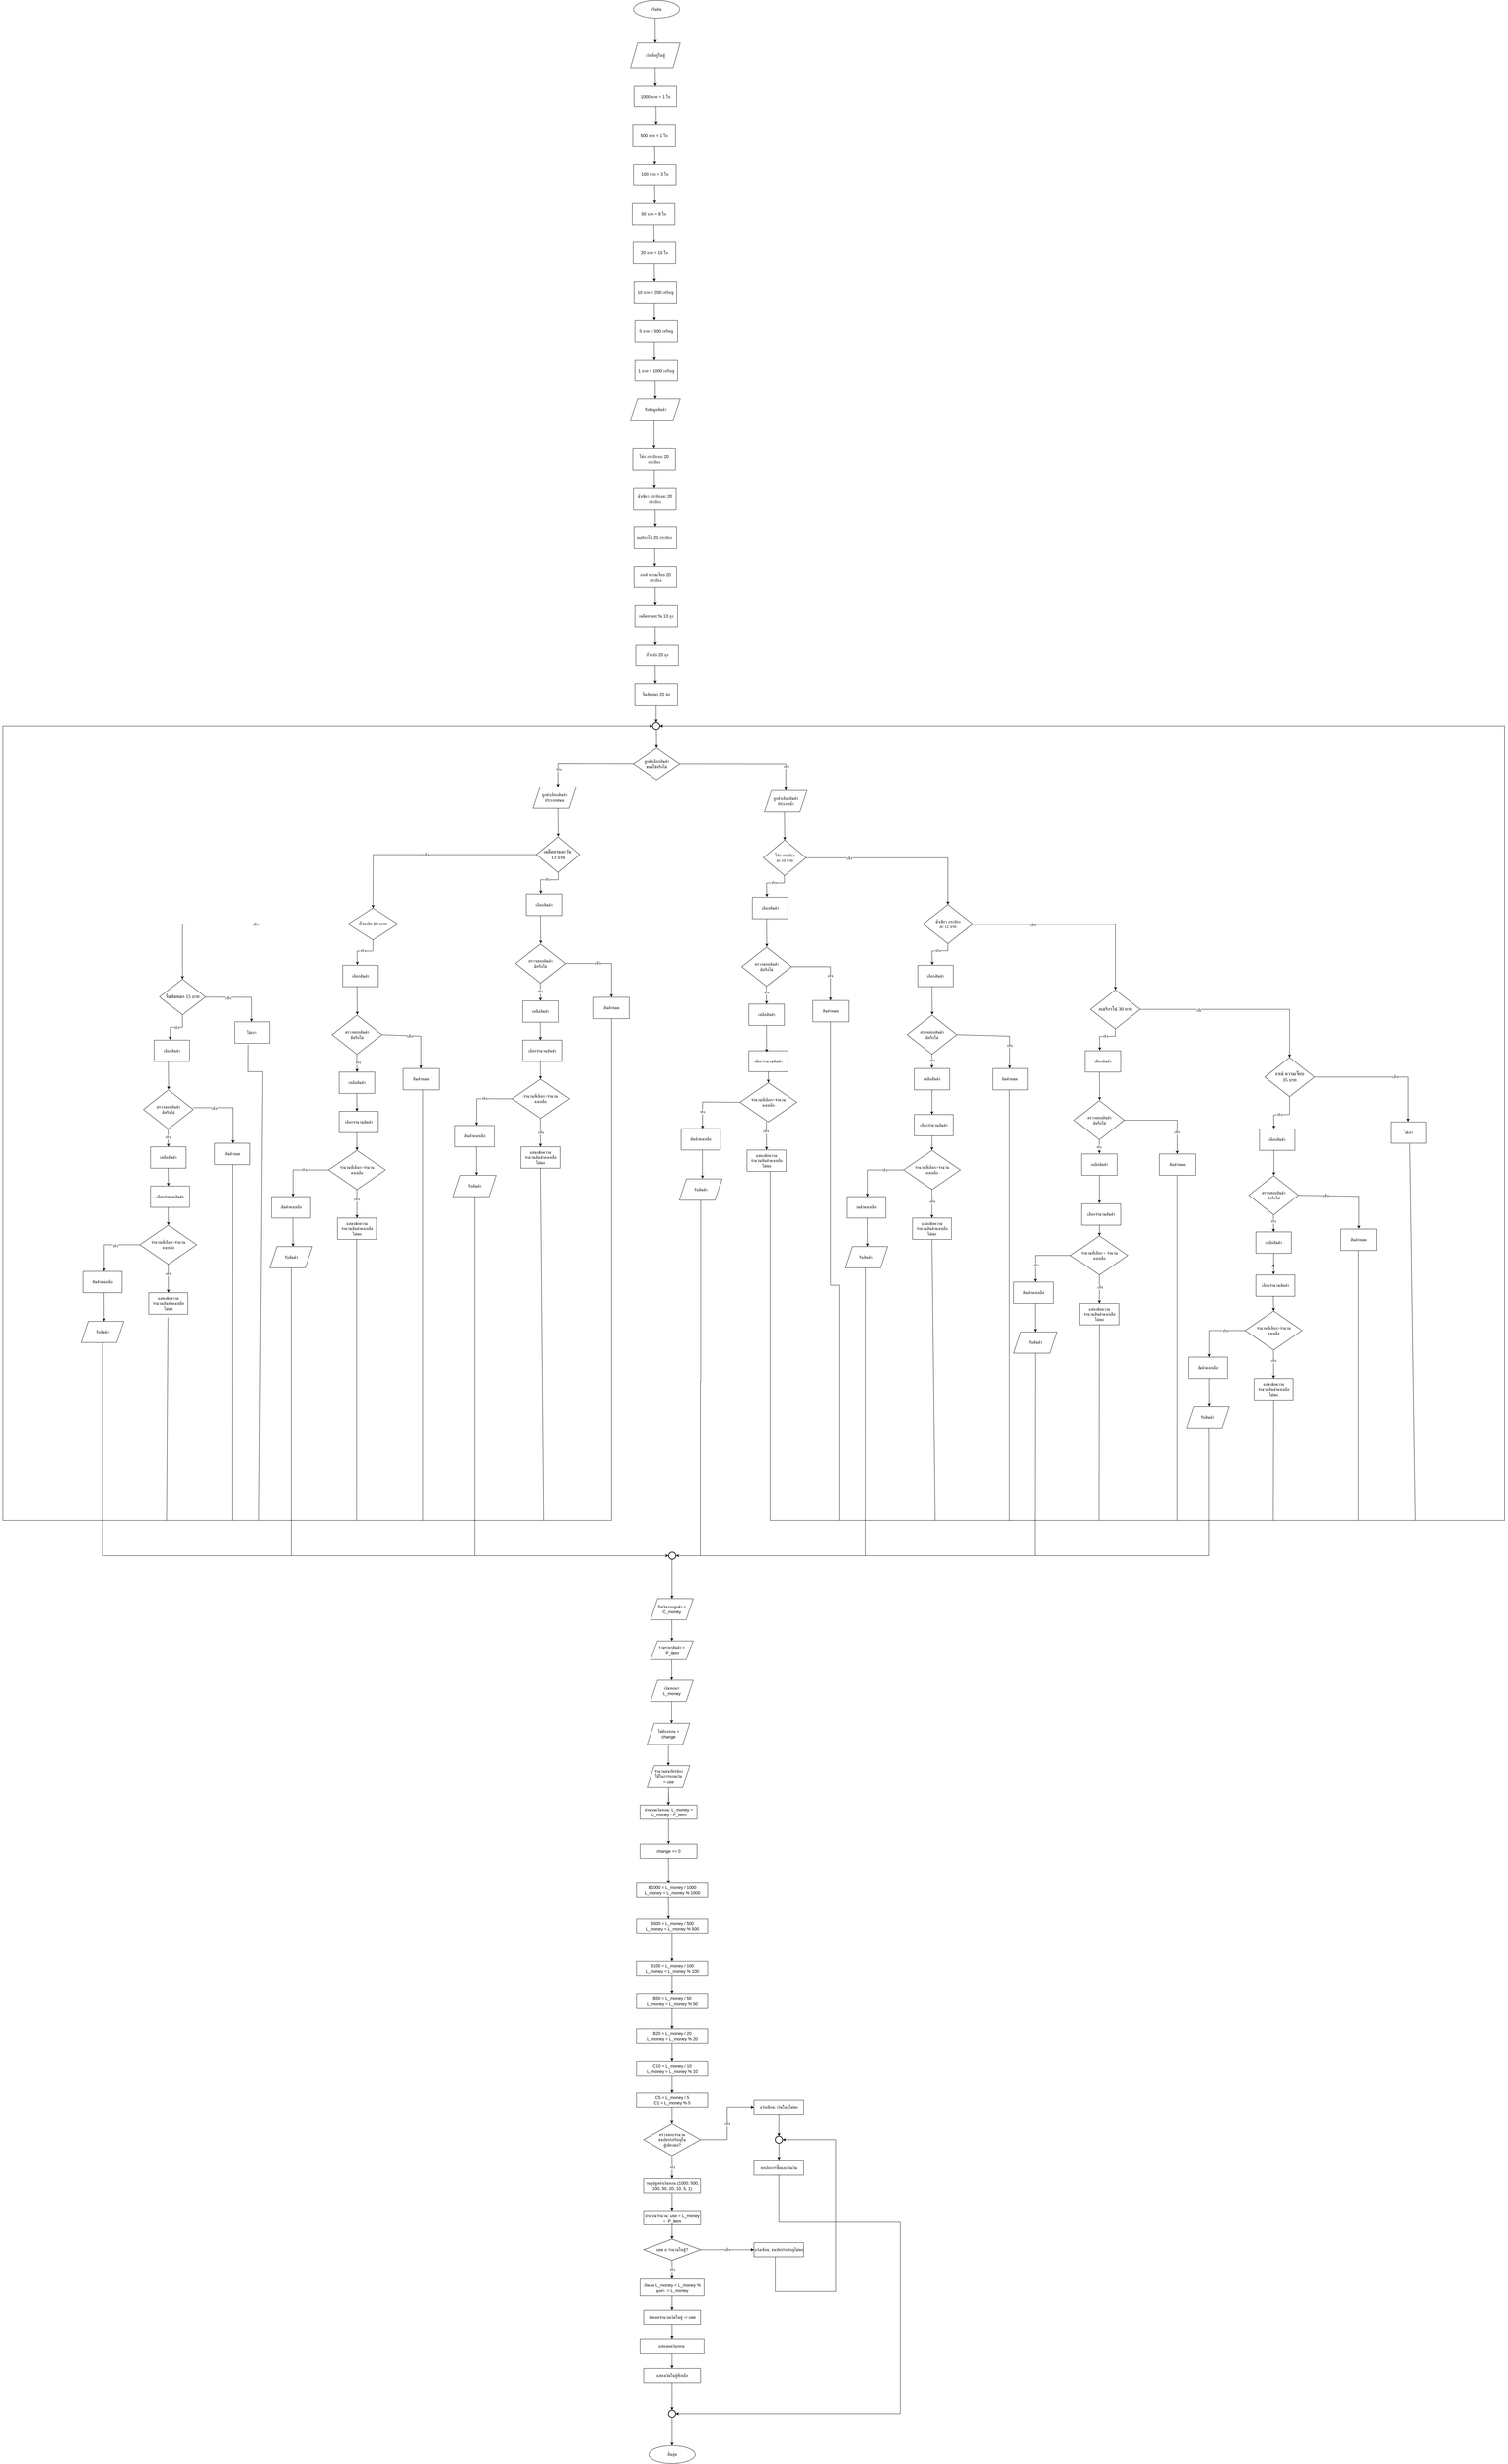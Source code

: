 <mxfile version="28.0.6">
  <diagram name="หน้า-1" id="rL8CQ0989WKviHOLpEyN">
    <mxGraphModel dx="5822" dy="6780" grid="1" gridSize="10" guides="1" tooltips="1" connect="1" arrows="1" fold="1" page="1" pageScale="1" pageWidth="1654" pageHeight="2336" math="0" shadow="0">
      <root>
        <mxCell id="0" />
        <mxCell id="1" parent="0" />
        <mxCell id="yrHQgA5anK2MkfYK_7r1-1" value="&lt;font data-font-src=&quot;https://fonts.googleapis.com/css?family=Sarabun&quot; face=&quot;Sarabun&quot;&gt;เริ่มต้น&lt;/font&gt;" style="ellipse;whiteSpace=wrap;html=1;" parent="1" vertex="1">
          <mxGeometry x="602" y="-3410" width="130" height="50" as="geometry" />
        </mxCell>
        <mxCell id="yrHQgA5anK2MkfYK_7r1-2" value="เงินที่อยู่ในตู้" style="shape=parallelogram;perimeter=parallelogramPerimeter;whiteSpace=wrap;html=1;fixedSize=1;size=20;" parent="1" vertex="1">
          <mxGeometry x="593.5" y="-3290" width="140" height="70" as="geometry" />
        </mxCell>
        <mxCell id="yrHQgA5anK2MkfYK_7r1-3" value="" style="endArrow=classic;html=1;rounded=0;" parent="1" edge="1">
          <mxGeometry width="50" height="50" relative="1" as="geometry">
            <mxPoint x="663.07" y="-3220" as="sourcePoint" />
            <mxPoint x="663.57" y="-3170" as="targetPoint" />
          </mxGeometry>
        </mxCell>
        <mxCell id="yrHQgA5anK2MkfYK_7r1-4" value="1000 บาท = 1 ใบ&lt;span style=&quot;color: rgba(0, 0, 0, 0); font-family: monospace; font-size: 0px; text-align: start; text-wrap-mode: nowrap;&quot;&gt;%3CmxGraphModel%3E%3Croot%3E%3CmxCell%20id%3D%220%22%2F%3E%3CmxCell%20id%3D%221%22%20parent%3D%220%22%2F%3E%3CmxCell%20id%3D%222%22%20value%3D%22%22%20style%3D%22endArrow%3Dclassic%3Bhtml%3D1%3Brounded%3D0%3B%22%20edge%3D%221%22%20parent%3D%221%22%3E%3CmxGeometry%20width%3D%2250%22%20height%3D%2250%22%20relative%3D%221%22%20as%3D%22geometry%22%3E%3CmxPoint%20x%3D%22-400%22%20y%3D%2270%22%20as%3D%22sourcePoint%22%2F%3E%3CmxPoint%20x%3D%22-399.5%22%20y%3D%22120%22%20as%3D%22targetPoint%22%2F%3E%3C%2FmxGeometry%3E%3C%2FmxCell%3E%3C%2Froot%3E%3C%2FmxGraphModel%3E&lt;/span&gt;&lt;span style=&quot;color: rgba(0, 0, 0, 0); font-family: monospace; font-size: 0px; text-align: start; text-wrap-mode: nowrap;&quot;&gt;%3CmxGraphModel%3E%3Croot%3E%3CmxCell%20id%3D%220%22%2F%3E%3CmxCell%20id%3D%221%22%20parent%3D%220%22%2F%3E%3CmxCell%20id%3D%222%22%20value%3D%22%22%20style%3D%22endArrow%3Dclassic%3Bhtml%3D1%3Brounded%3D0%3B%22%20edge%3D%221%22%20parent%3D%221%22%3E%3CmxGeometry%20width%3D%2250%22%20height%3D%2250%22%20relative%3D%221%22%20as%3D%22geometry%22%3E%3CmxPoint%20x%3D%22-400%22%20y%3D%2270%22%20as%3D%22sourcePoint%22%2F%3E%3CmxPoint%20x%3D%22-399.5%22%20y%3D%22120%22%20as%3D%22targetPoint%22%2F%3E%3C%2FmxGeometry%3E%3C%2FmxCell%3E%3C%2Froot%3E%3C%2FmxGraphModel%3E&lt;/span&gt;" style="rounded=0;whiteSpace=wrap;html=1;" parent="1" vertex="1">
          <mxGeometry x="603.5" y="-3170" width="120" height="60" as="geometry" />
        </mxCell>
        <mxCell id="yrHQgA5anK2MkfYK_7r1-5" value="500 บาท = 1 ใบ&lt;span style=&quot;color: rgba(0, 0, 0, 0); font-family: monospace; font-size: 0px; text-align: start; text-wrap-mode: nowrap;&quot;&gt;%3CmxGraphModel%3E%3Croot%3E%3CmxCell%20id%3D%220%22%2F%3E%3CmxCell%20id%3D%221%22%20parent%3D%220%22%2F%3E%3CmxCell%20id%3D%222%22%20value%3D%22%22%20style%3D%22endArrow%3Dclassic%3Bhtml%3D1%3Brounded%3D0%3B%22%20edge%3D%221%22%20parent%3D%221%22%3E%3CmxGeometry%20width%3D%2250%22%20height%3D%2250%22%20relative%3D%221%22%20as%3D%22geometry%22%3E%3CmxPoint%20x%3D%22-400%22%20y%3D%2270%22%20as%3D%22sourcePoint%22%2F%3E%3CmxPoint%20x%3D%22-399.5%22%20y%3D%22120%22%20as%3D%22targetPoint%22%2F%3E%3C%2FmxGeometry%3E%3C%2FmxCell%3E%3C%2Froot%3E%3C%2FmxGraphModel%3E&lt;/span&gt;&lt;span style=&quot;color: rgba(0, 0, 0, 0); font-family: monospace; font-size: 0px; text-align: start; text-wrap-mode: nowrap;&quot;&gt;%3CmxGraphModel%3E%3Croot%3E%3CmxCell%20id%3D%220%22%2F%3E%3CmxCell%20id%3D%221%22%20parent%3D%220%22%2F%3E%3CmxCell%20id%3D%222%22%20value%3D%22%22%20style%3D%22endArrow%3Dclassic%3Bhtml%3D1%3Brounded%3D0%3B%22%20edge%3D%221%22%20parent%3D%221%22%3E%3CmxGeometry%20width%3D%2250%22%20height%3D%2250%22%20relative%3D%221%22%20as%3D%22geometry%22%3E%3CmxPoint%20x%3D%22-400%22%20y%3D%2270%22%20as%3D%22sourcePoint%22%2F%3E%3CmxPoint%20x%3D%22-399.5%22%20y%3D%22120%22%20as%3D%22targetPoint%22%2F%3E%3C%2FmxGeometry%3E%3C%2FmxCell%3E%3C%2Froot%3E%3C%2FmxGraphModel%3E&lt;/span&gt;" style="rounded=0;whiteSpace=wrap;html=1;" parent="1" vertex="1">
          <mxGeometry x="600" y="-3060" width="120" height="60" as="geometry" />
        </mxCell>
        <mxCell id="yrHQgA5anK2MkfYK_7r1-6" value="" style="endArrow=classic;html=1;rounded=0;" parent="1" edge="1">
          <mxGeometry width="50" height="50" relative="1" as="geometry">
            <mxPoint x="665.57" y="-3110" as="sourcePoint" />
            <mxPoint x="666.07" y="-3060" as="targetPoint" />
          </mxGeometry>
        </mxCell>
        <mxCell id="yrHQgA5anK2MkfYK_7r1-7" value="100 บาท = 3 ใบ&lt;span style=&quot;color: rgba(0, 0, 0, 0); font-family: monospace; font-size: 0px; text-align: start; text-wrap-mode: nowrap;&quot;&gt;%3CmxGraphModel%3E%3Croot%3E%3CmxCell%20id%3D%220%22%2F%3E%3CmxCell%20id%3D%221%22%20parent%3D%220%22%2F%3E%3CmxCell%20id%3D%222%22%20value%3D%22%22%20style%3D%22endArrow%3Dclassic%3Bhtml%3D1%3Brounded%3D0%3B%22%20edge%3D%221%22%20parent%3D%221%22%3E%3CmxGeometry%20width%3D%2250%22%20height%3D%2250%22%20relative%3D%221%22%20as%3D%22geometry%22%3E%3CmxPoint%20x%3D%22-400%22%20y%3D%2270%22%20as%3D%22sourcePoint%22%2F%3E%3CmxPoint%20x%3D%22-399.5%22%20y%3D%22120%22%20as%3D%22targetPoint%22%2F%3E%3C%2FmxGeometry%3E%3C%2FmxCell%3E%3C%2Froot%3E%3C%2FmxGraphModel%3E&lt;/span&gt;&lt;span style=&quot;color: rgba(0, 0, 0, 0); font-family: monospace; font-size: 0px; text-align: start; text-wrap-mode: nowrap;&quot;&gt;%3CmxGraphModel%3E%3Croot%3E%3CmxCell%20id%3D%220%22%2F%3E%3CmxCell%20id%3D%221%22%20parent%3D%220%22%2F%3E%3CmxCell%20id%3D%222%22%20value%3D%22%22%20style%3D%22endArrow%3Dclassic%3Bhtml%3D1%3Brounded%3D0%3B%22%20edge%3D%221%22%20parent%3D%221%22%3E%3CmxGeometry%20width%3D%2250%22%20height%3D%2250%22%20relative%3D%221%22%20as%3D%22geometry%22%3E%3CmxPoint%20x%3D%22-400%22%20y%3D%2270%22%20as%3D%22sourcePoint%22%2F%3E%3CmxPoint%20x%3D%22-399.5%22%20y%3D%22120%22%20as%3D%22targetPoint%22%2F%3E%3C%2FmxGeometry%3E%3C%2FmxCell%3E%3C%2Froot%3E%3C%2FmxGraphModel%3E&lt;/span&gt;" style="rounded=0;whiteSpace=wrap;html=1;" parent="1" vertex="1">
          <mxGeometry x="602" y="-2950" width="120" height="60" as="geometry" />
        </mxCell>
        <mxCell id="yrHQgA5anK2MkfYK_7r1-8" value="" style="endArrow=classic;html=1;rounded=0;" parent="1" edge="1">
          <mxGeometry width="50" height="50" relative="1" as="geometry">
            <mxPoint x="661.57" y="-3000" as="sourcePoint" />
            <mxPoint x="662.07" y="-2950" as="targetPoint" />
          </mxGeometry>
        </mxCell>
        <mxCell id="yrHQgA5anK2MkfYK_7r1-9" value="50 บาท = 8 ใบ&lt;span style=&quot;color: rgba(0, 0, 0, 0); font-family: monospace; font-size: 0px; text-align: start; text-wrap-mode: nowrap;&quot;&gt;%3CmxGraphModel%3E%3Croot%3E%3CmxCell%20id%3D%220%22%2F%3E%3CmxCell%20id%3D%221%22%20parent%3D%220%22%2F%3E%3CmxCell%20id%3D%222%22%20value%3D%22%22%20style%3D%22endArrow%3Dclassic%3Bhtml%3D1%3Brounded%3D0%3B%22%20edge%3D%221%22%20parent%3D%221%22%3E%3CmxGeometry%20width%3D%2250%22%20height%3D%2250%22%20relative%3D%221%22%20as%3D%22geometry%22%3E%3CmxPoint%20x%3D%22-400%22%20y%3D%2270%22%20as%3D%22sourcePoint%22%2F%3E%3CmxPoint%20x%3D%22-399.5%22%20y%3D%22120%22%20as%3D%22targetPoint%22%2F%3E%3C%2FmxGeometry%3E%3C%2FmxCell%3E%3C%2Froot%3E%3C%2FmxGraphModel%3E&lt;/span&gt;&lt;span style=&quot;color: rgba(0, 0, 0, 0); font-family: monospace; font-size: 0px; text-align: start; text-wrap-mode: nowrap;&quot;&gt;%3CmxGraphModel%3E%3Croot%3E%3CmxCell%20id%3D%220%22%2F%3E%3CmxCell%20id%3D%221%22%20parent%3D%220%22%2F%3E%3CmxCell%20id%3D%222%22%20value%3D%22%22%20style%3D%22endArrow%3Dclassic%3Bhtml%3D1%3Brounded%3D0%3B%22%20edge%3D%221%22%20parent%3D%221%22%3E%3CmxGeometry%20width%3D%2250%22%20height%3D%2250%22%20relative%3D%221%22%20as%3D%22geometry%22%3E%3CmxPoint%20x%3D%22-400%22%20y%3D%2270%22%20as%3D%22sourcePoint%22%2F%3E%3CmxPoint%20x%3D%22-399.5%22%20y%3D%22120%22%20as%3D%22targetPoint%22%2F%3E%3C%2FmxGeometry%3E%3C%2FmxCell%3E%3C%2Froot%3E%3C%2FmxGraphModel%3E&lt;/span&gt;" style="rounded=0;whiteSpace=wrap;html=1;" parent="1" vertex="1">
          <mxGeometry x="598.5" y="-2840" width="120" height="60" as="geometry" />
        </mxCell>
        <mxCell id="yrHQgA5anK2MkfYK_7r1-10" value="" style="endArrow=classic;html=1;rounded=0;" parent="1" edge="1">
          <mxGeometry width="50" height="50" relative="1" as="geometry">
            <mxPoint x="661.57" y="-2890" as="sourcePoint" />
            <mxPoint x="662.07" y="-2840" as="targetPoint" />
          </mxGeometry>
        </mxCell>
        <mxCell id="yrHQgA5anK2MkfYK_7r1-11" value="" style="endArrow=classic;html=1;rounded=0;" parent="1" edge="1">
          <mxGeometry width="50" height="50" relative="1" as="geometry">
            <mxPoint x="659.57" y="-2780" as="sourcePoint" />
            <mxPoint x="660.07" y="-2730" as="targetPoint" />
          </mxGeometry>
        </mxCell>
        <mxCell id="yrHQgA5anK2MkfYK_7r1-12" value="20 บาท = 15 ใบ&lt;span style=&quot;color: rgba(0, 0, 0, 0); font-family: monospace; font-size: 0px; text-align: start; text-wrap-mode: nowrap;&quot;&gt;%3CmxGraphModel%3E%3Croot%3E%3CmxCell%20id%3D%220%22%2F%3E%3CmxCell%20id%3D%221%22%20parent%3D%220%22%2F%3E%3CmxCell%20id%3D%222%22%20value%3D%22%22%20style%3D%22endArrow%3Dclassic%3Bhtml%3D1%3Brounded%3D0%3B%22%20edge%3D%221%22%20parent%3D%221%22%3E%3CmxGeometry%20width%3D%2250%22%20height%3D%2250%22%20relative%3D%221%22%20as%3D%22geometry%22%3E%3CmxPoint%20x%3D%22-400%22%20y%3D%2270%22%20as%3D%22sourcePoint%22%2F%3E%3CmxPoint%20x%3D%22-399.5%22%20y%3D%22120%22%20as%3D%22targetPoint%22%2F%3E%3C%2FmxGeometry%3E%3C%2FmxCell%3E%3C%2Froot%3E%3C%2FmxGraphModel%3E&lt;/span&gt;&lt;span style=&quot;color: rgba(0, 0, 0, 0); font-family: monospace; font-size: 0px; text-align: start; text-wrap-mode: nowrap;&quot;&gt;%3CmxGraphModel%3E%3Croot%3E%3CmxCell%20id%3D%220%22%2F%3E%3CmxCell%20id%3D%221%22%20parent%3D%220%22%2F%3E%3CmxCell%20id%3D%222%22%20value%3D%22%22%20style%3D%22endArrow%3Dclassic%3Bhtml%3D1%3Brounded%3D0%3B%22%20edge%3D%221%22%20parent%3D%221%22%3E%3CmxGeometry%20width%3D%2250%22%20height%3D%2250%22%20relative%3D%221%22%20as%3D%22geometry%22%3E%3CmxPoint%20x%3D%22-400%22%20y%3D%2270%22%20as%3D%22sourcePoint%22%2F%3E%3CmxPoint%20x%3D%22-399.5%22%20y%3D%22120%22%20as%3D%22targetPoint%22%2F%3E%3C%2FmxGeometry%3E%3C%2FmxCell%3E%3C%2Froot%3E%3C%2FmxGraphModel%3E&lt;/span&gt;" style="rounded=0;whiteSpace=wrap;html=1;" parent="1" vertex="1">
          <mxGeometry x="601" y="-2730" width="120" height="60" as="geometry" />
        </mxCell>
        <mxCell id="yrHQgA5anK2MkfYK_7r1-13" value="10 บาท = 200 เหรียญ&lt;span style=&quot;color: rgba(0, 0, 0, 0); font-family: monospace; font-size: 0px; text-align: start; text-wrap-mode: nowrap;&quot;&gt;%3CmxGraphModel%3E%3Croot%3E%3CmxCell%20id%3D%220%22%2F%3E%3CmxCell%20id%3D%221%22%20parent%3D%220%22%2F%3E%3CmxCell%20id%3D%222%22%20value%3D%22%22%20style%3D%22endArrow%3Dclassic%3Bhtml%3D1%3Brounded%3D0%3B%22%20edge%3D%221%22%20parent%3D%221%22%3E%3CmxGeometry%20width%3D%2250%22%20height%3D%2250%22%20relative%3D%221%22%20as%3D%22geometry%22%3E%3CmxPoint%20x%3D%22-400%22%20y%3D%2270%22%20as%3D%22sourcePoint%22%2F%3E%3CmxPoint%20x%3D%22-399.5%22%20y%3D%22120%22%20as%3D%22targetPoint%22%2F%3E%3C%2FmxGeometry%3E%3C%2FmxCell%3E%3C%2Froot%3E%3C%2FmxGraphModel%3E&lt;/span&gt;&lt;span style=&quot;color: rgba(0, 0, 0, 0); font-family: monospace; font-size: 0px; text-align: start; text-wrap-mode: nowrap;&quot;&gt;%3CmxGraphModel%3E%3Croot%3E%3CmxCell%20id%3D%220%22%2F%3E%3CmxCell%20id%3D%221%22%20parent%3D%220%22%2F%3E%3CmxCell%20id%3D%222%22%20value%3D%22%22%20style%3D%22endArrow%3Dclassic%3Bhtml%3D1%3Brounded%3D0%3B%22%20edge%3D%221%22%20parent%3D%221%22%3E%3CmxGeometry%20width%3D%2250%22%20height%3D%2250%22%20relative%3D%221%22%20as%3D%22geometry%22%3E%3CmxPoint%20x%3D%22-400%22%20y%3D%2270%22%20as%3D%22sourcePoint%22%2F%3E%3CmxPoint%20x%3D%22-399.5%22%20y%3D%22120%22%20as%3D%22targetPoint%22%2F%3E%3C%2FmxGeometry%3E%3C%2FmxCell%3E%3C%2Froot%3E%3C%2FmxGraphModel%3E&lt;/span&gt;" style="rounded=0;whiteSpace=wrap;html=1;" parent="1" vertex="1">
          <mxGeometry x="603.5" y="-2620" width="120" height="60" as="geometry" />
        </mxCell>
        <mxCell id="yrHQgA5anK2MkfYK_7r1-14" value="" style="endArrow=classic;html=1;rounded=0;" parent="1" edge="1">
          <mxGeometry width="50" height="50" relative="1" as="geometry">
            <mxPoint x="660.57" y="-2670" as="sourcePoint" />
            <mxPoint x="661.07" y="-2620" as="targetPoint" />
          </mxGeometry>
        </mxCell>
        <mxCell id="yrHQgA5anK2MkfYK_7r1-15" value="5 บาท = 500 เหรียญ&lt;span style=&quot;color: rgba(0, 0, 0, 0); font-family: monospace; font-size: 0px; text-align: start; text-wrap-mode: nowrap;&quot;&gt;%3CmxGraphModel%3E%3Croot%3E%3CmxCell%20id%3D%220%22%2F%3E%3CmxCell%20id%3D%221%22%20parent%3D%220%22%2F%3E%3CmxCell%20id%3D%222%22%20value%3D%22%22%20style%3D%22endArrow%3Dclassic%3Bhtml%3D1%3Brounded%3D0%3B%22%20edge%3D%221%22%20parent%3D%221%22%3E%3CmxGeometry%20width%3D%2250%22%20height%3D%2250%22%20relative%3D%221%22%20as%3D%22geometry%22%3E%3CmxPoint%20x%3D%22-400%22%20y%3D%2270%22%20as%3D%22sourcePoint%22%2F%3E%3CmxPoint%20x%3D%22-399.5%22%20y%3D%22120%22%20as%3D%22targetPoint%22%2F%3E%3C%2FmxGeometry%3E%3C%2FmxCell%3E%3C%2Froot%3E%3C%2FmxGraphModel%3E&lt;/span&gt;&lt;span style=&quot;color: rgba(0, 0, 0, 0); font-family: monospace; font-size: 0px; text-align: start; text-wrap-mode: nowrap;&quot;&gt;%3CmxGraphModel%3E%3Croot%3E%3CmxCell%20id%3D%220%22%2F%3E%3CmxCell%20id%3D%221%22%20parent%3D%220%22%2F%3E%3CmxCell%20id%3D%222%22%20value%3D%22%22%20style%3D%22endArrow%3Dclassic%3Bhtml%3D1%3Brounded%3D0%3B%22%20edge%3D%221%22%20parent%3D%221%22%3E%3CmxGeometry%20width%3D%2250%22%20height%3D%2250%22%20relative%3D%221%22%20as%3D%22geometry%22%3E%3CmxPoint%20x%3D%22-400%22%20y%3D%2270%22%20as%3D%22sourcePoint%22%2F%3E%3CmxPoint%20x%3D%22-399.5%22%20y%3D%22120%22%20as%3D%22targetPoint%22%2F%3E%3C%2FmxGeometry%3E%3C%2FmxCell%3E%3C%2Froot%3E%3C%2FmxGraphModel%3E&lt;/span&gt;" style="rounded=0;whiteSpace=wrap;html=1;" parent="1" vertex="1">
          <mxGeometry x="606" y="-2510" width="120" height="60" as="geometry" />
        </mxCell>
        <mxCell id="yrHQgA5anK2MkfYK_7r1-16" value="" style="endArrow=classic;html=1;rounded=0;" parent="1" edge="1">
          <mxGeometry width="50" height="50" relative="1" as="geometry">
            <mxPoint x="660.57" y="-2560" as="sourcePoint" />
            <mxPoint x="661.07" y="-2510" as="targetPoint" />
          </mxGeometry>
        </mxCell>
        <mxCell id="yrHQgA5anK2MkfYK_7r1-17" value="" style="endArrow=classic;html=1;rounded=0;" parent="1" edge="1">
          <mxGeometry width="50" height="50" relative="1" as="geometry">
            <mxPoint x="660.57" y="-2450" as="sourcePoint" />
            <mxPoint x="661.07" y="-2400" as="targetPoint" />
          </mxGeometry>
        </mxCell>
        <mxCell id="yrHQgA5anK2MkfYK_7r1-18" value="1 บาท = 1000 เหรียญ&lt;span style=&quot;color: rgba(0, 0, 0, 0); font-family: monospace; font-size: 0px; text-align: start; text-wrap-mode: nowrap;&quot;&gt;%3CmxGraphModel%3E%3Croot%3E%3CmxCell%20id%3D%220%22%2F%3E%3CmxCell%20id%3D%221%22%20parent%3D%220%22%2F%3E%3CmxCell%20id%3D%222%22%20value%3D%22%22%20style%3D%22endArrow%3Dclassic%3Bhtml%3D1%3Brounded%3D0%3B%22%20edge%3D%221%22%20parent%3D%221%22%3E%3CmxGeometry%20width%3D%2250%22%20height%3D%2250%22%20relative%3D%221%22%20as%3D%22geometry%22%3E%3CmxPoint%20x%3D%22-400%22%20y%3D%2270%22%20as%3D%22sourcePoint%22%2F%3E%3CmxPoint%20x%3D%22-399.5%22%20y%3D%22120%22%20as%3D%22targetPoint%22%2F%3E%3C%2FmxGeometry%3E%3C%2FmxCell%3E%3C%2Froot%3E%3C%2FmxGraphModel%3E&lt;/span&gt;&lt;span style=&quot;color: rgba(0, 0, 0, 0); font-family: monospace; font-size: 0px; text-align: start; text-wrap-mode: nowrap;&quot;&gt;%3CmxGraphModel%3E%3Croot%3E%3CmxCell%20id%3D%220%22%2F%3E%3CmxCell%20id%3D%221%22%20parent%3D%220%22%2F%3E%3CmxCell%20id%3D%222%22%20value%3D%22%22%20style%3D%22endArrow%3Dclassic%3Bhtml%3D1%3Brounded%3D0%3B%22%20edge%3D%221%22%20parent%3D%221%22%3E%3CmxGeometry%20width%3D%2250%22%20height%3D%2250%22%20relative%3D%221%22%20as%3D%22geometry%22%3E%3CmxPoint%20x%3D%22-400%22%20y%3D%2270%22%20as%3D%22sourcePoint%22%2F%3E%3CmxPoint%20x%3D%22-399.5%22%20y%3D%22120%22%20as%3D%22targetPoint%22%2F%3E%3C%2FmxGeometry%3E%3C%2FmxCell%3E%3C%2Froot%3E%3C%2FmxGraphModel%3E&lt;/span&gt;" style="rounded=0;whiteSpace=wrap;html=1;" parent="1" vertex="1">
          <mxGeometry x="606" y="-2400" width="120" height="60" as="geometry" />
        </mxCell>
        <mxCell id="yrHQgA5anK2MkfYK_7r1-19" value="รับข้อมูลสินค้า" style="shape=parallelogram;perimeter=parallelogramPerimeter;whiteSpace=wrap;html=1;fixedSize=1;" parent="1" vertex="1">
          <mxGeometry x="593.5" y="-2290" width="140" height="60" as="geometry" />
        </mxCell>
        <mxCell id="yrHQgA5anK2MkfYK_7r1-20" value="" style="endArrow=classic;html=1;rounded=0;" parent="1" edge="1">
          <mxGeometry width="50" height="50" relative="1" as="geometry">
            <mxPoint x="663.07" y="-2340" as="sourcePoint" />
            <mxPoint x="663.57" y="-2290" as="targetPoint" />
          </mxGeometry>
        </mxCell>
        <mxCell id="yrHQgA5anK2MkfYK_7r1-21" value="" style="endArrow=classic;html=1;rounded=0;" parent="1" source="yrHQgA5anK2MkfYK_7r1-40" edge="1">
          <mxGeometry width="50" height="50" relative="1" as="geometry">
            <mxPoint x="665.52" y="-1430" as="sourcePoint" />
            <mxPoint x="666.02" y="-1380" as="targetPoint" />
          </mxGeometry>
        </mxCell>
        <mxCell id="yrHQgA5anK2MkfYK_7r1-22" value="ลูกค้าเลือกสินค้า&lt;div&gt;ประเภทขนม&lt;/div&gt;" style="shape=parallelogram;perimeter=parallelogramPerimeter;whiteSpace=wrap;html=1;fixedSize=1;" parent="1" vertex="1">
          <mxGeometry x="320" y="-1200" width="120" height="60" as="geometry" />
        </mxCell>
        <mxCell id="yrHQgA5anK2MkfYK_7r1-23" value="ลูกค้าเลือกสินค้า&lt;div&gt;ขนม&lt;span style=&quot;background-color: transparent; color: light-dark(rgb(0, 0, 0), rgb(255, 255, 255));&quot;&gt;ใช่หรือไม่&lt;/span&gt;&lt;/div&gt;" style="rhombus;whiteSpace=wrap;html=1;" parent="1" vertex="1">
          <mxGeometry x="602" y="-1310" width="130" height="90" as="geometry" />
        </mxCell>
        <mxCell id="yrHQgA5anK2MkfYK_7r1-24" value="" style="endArrow=classic;html=1;rounded=0;" parent="1" edge="1">
          <mxGeometry width="50" height="50" relative="1" as="geometry">
            <mxPoint x="666.52" y="-1360" as="sourcePoint" />
            <mxPoint x="667.02" y="-1310" as="targetPoint" />
          </mxGeometry>
        </mxCell>
        <mxCell id="yrHQgA5anK2MkfYK_7r1-25" value="" style="endArrow=classic;html=1;rounded=0;entryX=0.5;entryY=0;entryDx=0;entryDy=0;" parent="1" target="yrHQgA5anK2MkfYK_7r1-38" edge="1">
          <mxGeometry width="50" height="50" relative="1" as="geometry">
            <mxPoint x="732" y="-1265.34" as="sourcePoint" />
            <mxPoint x="867" y="-1210" as="targetPoint" />
            <Array as="points">
              <mxPoint x="1030" y="-1265" />
            </Array>
          </mxGeometry>
        </mxCell>
        <mxCell id="yrHQgA5anK2MkfYK_7r1-26" value="เท็จ" style="edgeLabel;html=1;align=center;verticalAlign=middle;resizable=0;points=[];" parent="yrHQgA5anK2MkfYK_7r1-25" vertex="1" connectable="0">
          <mxGeometry x="0.635" y="1" relative="1" as="geometry">
            <mxPoint as="offset" />
          </mxGeometry>
        </mxCell>
        <mxCell id="yrHQgA5anK2MkfYK_7r1-27" value="" style="endArrow=classic;html=1;rounded=0;entryX=0.583;entryY=0;entryDx=0;entryDy=0;entryPerimeter=0;" parent="1" target="yrHQgA5anK2MkfYK_7r1-22" edge="1">
          <mxGeometry width="50" height="50" relative="1" as="geometry">
            <mxPoint x="602" y="-1265.59" as="sourcePoint" />
            <mxPoint x="467" y="-1200" as="targetPoint" />
            <Array as="points">
              <mxPoint x="390" y="-1266" />
            </Array>
          </mxGeometry>
        </mxCell>
        <mxCell id="yrHQgA5anK2MkfYK_7r1-28" value="จรืง" style="edgeLabel;html=1;align=center;verticalAlign=middle;resizable=0;points=[];" parent="yrHQgA5anK2MkfYK_7r1-27" vertex="1" connectable="0">
          <mxGeometry x="0.637" y="1" relative="1" as="geometry">
            <mxPoint as="offset" />
          </mxGeometry>
        </mxCell>
        <mxCell id="yrHQgA5anK2MkfYK_7r1-29" value="&lt;span style=&quot;font-family: Sarabun; text-align: left; text-wrap-mode: nowrap;&quot;&gt;&lt;font&gt;โค้ก กระป๋อง&lt;/font&gt;&lt;/span&gt;&lt;div&gt;&lt;span style=&quot;font-family: Sarabun; text-align: left; text-wrap-mode: nowrap;&quot;&gt;&lt;font&gt;ละ 10 บาท&lt;/font&gt;&lt;/span&gt;&lt;/div&gt;" style="rhombus;whiteSpace=wrap;html=1;" parent="1" vertex="1">
          <mxGeometry x="967" y="-1051" width="120" height="100" as="geometry" />
        </mxCell>
        <mxCell id="yrHQgA5anK2MkfYK_7r1-30" value="" style="endArrow=none;html=1;rounded=0;" parent="1" edge="1">
          <mxGeometry width="50" height="50" relative="1" as="geometry">
            <mxPoint x="1026" y="-930" as="sourcePoint" />
            <mxPoint x="1026.06" y="-951" as="targetPoint" />
          </mxGeometry>
        </mxCell>
        <mxCell id="yrHQgA5anK2MkfYK_7r1-31" value="" style="endArrow=classic;html=1;rounded=0;exitX=1;exitY=0.5;exitDx=0;exitDy=0;" parent="1" source="yrHQgA5anK2MkfYK_7r1-29" target="yrHQgA5anK2MkfYK_7r1-37" edge="1">
          <mxGeometry width="50" height="50" relative="1" as="geometry">
            <mxPoint x="1186" y="-1030" as="sourcePoint" />
            <mxPoint x="1187" y="-891" as="targetPoint" />
            <Array as="points">
              <mxPoint x="1486" y="-1001" />
            </Array>
          </mxGeometry>
        </mxCell>
        <mxCell id="yrHQgA5anK2MkfYK_7r1-32" value="เท็จ" style="edgeLabel;html=1;align=center;verticalAlign=middle;resizable=0;points=[];" parent="yrHQgA5anK2MkfYK_7r1-31" vertex="1" connectable="0">
          <mxGeometry x="-0.548" y="-2" relative="1" as="geometry">
            <mxPoint as="offset" />
          </mxGeometry>
        </mxCell>
        <mxCell id="yrHQgA5anK2MkfYK_7r1-33" value="" style="endArrow=classic;html=1;rounded=0;" parent="1" edge="1">
          <mxGeometry width="50" height="50" relative="1" as="geometry">
            <mxPoint x="1026" y="-930" as="sourcePoint" />
            <mxPoint x="977" y="-891" as="targetPoint" />
            <Array as="points">
              <mxPoint x="976" y="-930" />
            </Array>
          </mxGeometry>
        </mxCell>
        <mxCell id="yrHQgA5anK2MkfYK_7r1-34" value="จริง" style="edgeLabel;html=1;align=center;verticalAlign=middle;resizable=0;points=[];" parent="yrHQgA5anK2MkfYK_7r1-33" vertex="1" connectable="0">
          <mxGeometry x="-0.308" y="-1" relative="1" as="geometry">
            <mxPoint as="offset" />
          </mxGeometry>
        </mxCell>
        <mxCell id="yrHQgA5anK2MkfYK_7r1-35" style="edgeStyle=orthogonalEdgeStyle;rounded=0;orthogonalLoop=1;jettySize=auto;html=1;exitX=1;exitY=0.5;exitDx=0;exitDy=0;" parent="1" source="yrHQgA5anK2MkfYK_7r1-37" edge="1">
          <mxGeometry relative="1" as="geometry">
            <mxPoint x="1956" y="-630" as="targetPoint" />
            <Array as="points">
              <mxPoint x="1956" y="-814" />
            </Array>
          </mxGeometry>
        </mxCell>
        <mxCell id="yrHQgA5anK2MkfYK_7r1-36" value="เท็จ" style="edgeLabel;html=1;align=center;verticalAlign=middle;resizable=0;points=[];" parent="yrHQgA5anK2MkfYK_7r1-35" vertex="1" connectable="0">
          <mxGeometry x="-0.424" y="-2" relative="1" as="geometry">
            <mxPoint as="offset" />
          </mxGeometry>
        </mxCell>
        <mxCell id="yrHQgA5anK2MkfYK_7r1-37" value="&lt;span style=&quot;font-family: Sarabun; text-align: left; text-wrap-mode: nowrap;&quot;&gt;&lt;font&gt;น้ำเขียว กระป๋อง&lt;/font&gt;&lt;/span&gt;&lt;div&gt;&lt;span style=&quot;font-family: Sarabun; text-align: left; text-wrap-mode: nowrap;&quot;&gt;&lt;font&gt;ละ 12 บาท&lt;/font&gt;&lt;/span&gt;&lt;/div&gt;" style="rhombus;whiteSpace=wrap;html=1;" parent="1" vertex="1">
          <mxGeometry x="1416" y="-870" width="140" height="110" as="geometry" />
        </mxCell>
        <mxCell id="yrHQgA5anK2MkfYK_7r1-38" value="ลูกค้าเลือกสินค้า&lt;div&gt;ประเภทน้ำ&lt;/div&gt;" style="shape=parallelogram;perimeter=parallelogramPerimeter;whiteSpace=wrap;html=1;fixedSize=1;" parent="1" vertex="1">
          <mxGeometry x="970" y="-1190" width="120" height="60" as="geometry" />
        </mxCell>
        <mxCell id="yrHQgA5anK2MkfYK_7r1-39" value="" style="endArrow=classic;html=1;rounded=0;entryX=0.5;entryY=0;entryDx=0;entryDy=0;" parent="1" target="yrHQgA5anK2MkfYK_7r1-29" edge="1">
          <mxGeometry width="50" height="50" relative="1" as="geometry">
            <mxPoint x="1026.29" y="-1130" as="sourcePoint" />
            <mxPoint x="1026.29" y="-1070" as="targetPoint" />
          </mxGeometry>
        </mxCell>
        <mxCell id="yrHQgA5anK2MkfYK_7r1-40" value="" style="strokeWidth=2;html=1;shape=mxgraph.flowchart.start_2;whiteSpace=wrap;" parent="1" vertex="1">
          <mxGeometry x="656" y="-1380" width="20" height="20" as="geometry" />
        </mxCell>
        <mxCell id="yrHQgA5anK2MkfYK_7r1-41" value="" style="endArrow=classic;html=1;rounded=0;" parent="1" edge="1">
          <mxGeometry width="50" height="50" relative="1" as="geometry">
            <mxPoint x="665.75" y="-1430" as="sourcePoint" />
            <mxPoint x="666" y="-1380" as="targetPoint" />
          </mxGeometry>
        </mxCell>
        <mxCell id="yrHQgA5anK2MkfYK_7r1-42" value="&lt;div style=&quot;text-align: left;&quot;&gt;&lt;span style=&quot;background-color: transparent; color: light-dark(rgb(0, 0, 0), rgb(255, 255, 255)); text-wrap-mode: nowrap;&quot;&gt;&lt;font face=&quot;Sarabun&quot;&gt;ตรวจสอบสินค้า&lt;/font&gt;&lt;/span&gt;&lt;/div&gt;&lt;div style=&quot;&quot;&gt;&lt;span style=&quot;background-color: transparent; color: light-dark(rgb(0, 0, 0), rgb(255, 255, 255)); text-wrap-mode: nowrap;&quot;&gt;&lt;font face=&quot;Sarabun&quot;&gt;มีหรือไม่&lt;/font&gt;&lt;/span&gt;&lt;/div&gt;" style="rhombus;whiteSpace=wrap;html=1;" parent="1" vertex="1">
          <mxGeometry x="906" y="-750" width="140" height="110" as="geometry" />
        </mxCell>
        <mxCell id="yrHQgA5anK2MkfYK_7r1-43" value="" style="endArrow=classic;html=1;rounded=0;" parent="1" edge="1">
          <mxGeometry width="50" height="50" relative="1" as="geometry">
            <mxPoint x="975.41" y="-640" as="sourcePoint" />
            <mxPoint x="976" y="-590" as="targetPoint" />
          </mxGeometry>
        </mxCell>
        <mxCell id="yrHQgA5anK2MkfYK_7r1-44" value="จริง" style="edgeLabel;html=1;align=center;verticalAlign=middle;resizable=0;points=[];" parent="yrHQgA5anK2MkfYK_7r1-43" vertex="1" connectable="0">
          <mxGeometry x="-0.32" y="-1" relative="1" as="geometry">
            <mxPoint as="offset" />
          </mxGeometry>
        </mxCell>
        <mxCell id="yrHQgA5anK2MkfYK_7r1-45" value="&lt;font&gt;เหลือสินค้า&lt;/font&gt;" style="rounded=0;whiteSpace=wrap;html=1;" parent="1" vertex="1">
          <mxGeometry x="926" y="-590" width="100" height="60" as="geometry" />
        </mxCell>
        <mxCell id="yrHQgA5anK2MkfYK_7r1-46" value="" style="endArrow=classic;html=1;rounded=0;exitX=1;exitY=0.5;exitDx=0;exitDy=0;" parent="1" source="yrHQgA5anK2MkfYK_7r1-42" edge="1">
          <mxGeometry width="50" height="50" relative="1" as="geometry">
            <mxPoint x="1046" y="-700" as="sourcePoint" />
            <mxPoint x="1156" y="-600" as="targetPoint" />
            <Array as="points">
              <mxPoint x="1156" y="-695" />
            </Array>
          </mxGeometry>
        </mxCell>
        <mxCell id="yrHQgA5anK2MkfYK_7r1-47" value="เท็จ" style="edgeLabel;html=1;align=center;verticalAlign=middle;resizable=0;points=[];" parent="yrHQgA5anK2MkfYK_7r1-46" vertex="1" connectable="0">
          <mxGeometry x="0.316" y="-1" relative="1" as="geometry">
            <mxPoint as="offset" />
          </mxGeometry>
        </mxCell>
        <mxCell id="TuvqL_PQ36lqhd3cV9sE-1" style="edgeStyle=orthogonalEdgeStyle;rounded=0;orthogonalLoop=1;jettySize=auto;html=1;entryX=1;entryY=0.5;entryDx=0;entryDy=0;entryPerimeter=0;" edge="1" parent="1" source="yrHQgA5anK2MkfYK_7r1-49" target="yrHQgA5anK2MkfYK_7r1-40">
          <mxGeometry relative="1" as="geometry">
            <mxPoint x="3050" y="-1360" as="targetPoint" />
            <Array as="points">
              <mxPoint x="1156" y="200" />
              <mxPoint x="1180" y="200" />
              <mxPoint x="1180" y="860" />
              <mxPoint x="3050" y="860" />
              <mxPoint x="3050" y="-1370" />
            </Array>
          </mxGeometry>
        </mxCell>
        <mxCell id="yrHQgA5anK2MkfYK_7r1-49" value="สินค้าหมด" style="rounded=0;whiteSpace=wrap;html=1;" parent="1" vertex="1">
          <mxGeometry x="1106" y="-600" width="100" height="60" as="geometry" />
        </mxCell>
        <mxCell id="yrHQgA5anK2MkfYK_7r1-50" value="&lt;div style=&quot;&quot;&gt;&lt;font face=&quot;Sarabun&quot;&gt;&lt;span style=&quot;text-wrap-mode: nowrap;&quot;&gt;จำนวนที่เลือก&amp;gt;&lt;/span&gt;&lt;/font&gt;&lt;span style=&quot;text-wrap-mode: nowrap; font-family: Sarabun; background-color: transparent; color: light-dark(rgb(0, 0, 0), rgb(255, 255, 255));&quot;&gt;จำนวน&lt;/span&gt;&lt;/div&gt;&lt;div style=&quot;&quot;&gt;&lt;span style=&quot;text-wrap-mode: nowrap; font-family: Sarabun; background-color: transparent; color: light-dark(rgb(0, 0, 0), rgb(255, 255, 255));&quot;&gt;คงเหลือ&lt;/span&gt;&lt;/div&gt;" style="rhombus;whiteSpace=wrap;html=1;" parent="1" vertex="1">
          <mxGeometry x="901" y="-369" width="160" height="110" as="geometry" />
        </mxCell>
        <mxCell id="yrHQgA5anK2MkfYK_7r1-51" value="" style="endArrow=classic;html=1;rounded=0;exitX=0;exitY=0.5;exitDx=0;exitDy=0;" parent="1" source="yrHQgA5anK2MkfYK_7r1-50" edge="1">
          <mxGeometry width="50" height="50" relative="1" as="geometry">
            <mxPoint x="896" y="-320" as="sourcePoint" />
            <mxPoint x="796" y="-240" as="targetPoint" />
            <Array as="points">
              <mxPoint x="796" y="-315" />
            </Array>
          </mxGeometry>
        </mxCell>
        <mxCell id="yrHQgA5anK2MkfYK_7r1-52" value="จริง" style="edgeLabel;html=1;align=center;verticalAlign=middle;resizable=0;points=[];" parent="yrHQgA5anK2MkfYK_7r1-51" vertex="1" connectable="0">
          <mxGeometry x="0.463" y="-1" relative="1" as="geometry">
            <mxPoint as="offset" />
          </mxGeometry>
        </mxCell>
        <mxCell id="yrHQgA5anK2MkfYK_7r1-53" value="&lt;font&gt;สินค้าคงเหลือ&lt;/font&gt;" style="rounded=0;whiteSpace=wrap;html=1;" parent="1" vertex="1">
          <mxGeometry x="736" y="-240" width="110" height="60" as="geometry" />
        </mxCell>
        <mxCell id="yrHQgA5anK2MkfYK_7r1-54" value="แสดงข้อความ&lt;div&gt;จำนวนสินค้าคงเหลือ&lt;/div&gt;&lt;div&gt;ไม่พอ&lt;/div&gt;" style="rounded=0;whiteSpace=wrap;html=1;" parent="1" vertex="1">
          <mxGeometry x="921" y="-180" width="110" height="60" as="geometry" />
        </mxCell>
        <mxCell id="yrHQgA5anK2MkfYK_7r1-55" value="" style="endArrow=classic;html=1;rounded=0;" parent="1" edge="1">
          <mxGeometry width="50" height="50" relative="1" as="geometry">
            <mxPoint x="975.6" y="-260" as="sourcePoint" />
            <mxPoint x="976" y="-180" as="targetPoint" />
          </mxGeometry>
        </mxCell>
        <mxCell id="yrHQgA5anK2MkfYK_7r1-56" value="เท็จ" style="edgeLabel;html=1;align=center;verticalAlign=middle;resizable=0;points=[];" parent="yrHQgA5anK2MkfYK_7r1-55" vertex="1" connectable="0">
          <mxGeometry x="-0.321" y="-2" relative="1" as="geometry">
            <mxPoint as="offset" />
          </mxGeometry>
        </mxCell>
        <mxCell id="yrHQgA5anK2MkfYK_7r1-57" style="edgeStyle=orthogonalEdgeStyle;rounded=0;orthogonalLoop=1;jettySize=auto;html=1;entryX=0.5;entryY=0;entryDx=0;entryDy=0;" parent="1" source="yrHQgA5anK2MkfYK_7r1-58" target="yrHQgA5anK2MkfYK_7r1-50" edge="1">
          <mxGeometry relative="1" as="geometry" />
        </mxCell>
        <mxCell id="yrHQgA5anK2MkfYK_7r1-58" value="&lt;font&gt;เลือกจำนวนสินค้า&lt;/font&gt;" style="rounded=0;whiteSpace=wrap;html=1;" parent="1" vertex="1">
          <mxGeometry x="926" y="-459" width="110" height="59" as="geometry" />
        </mxCell>
        <mxCell id="yrHQgA5anK2MkfYK_7r1-59" value="&lt;font&gt;เลือกสินค้า&lt;/font&gt;" style="rounded=0;whiteSpace=wrap;html=1;" parent="1" vertex="1">
          <mxGeometry x="936" y="-890" width="100" height="60" as="geometry" />
        </mxCell>
        <mxCell id="yrHQgA5anK2MkfYK_7r1-60" value="" style="endArrow=classic;html=1;rounded=0;entryX=0.5;entryY=0;entryDx=0;entryDy=0;" parent="1" edge="1">
          <mxGeometry width="50" height="50" relative="1" as="geometry">
            <mxPoint x="976" y="-830" as="sourcePoint" />
            <mxPoint x="976.71" y="-751" as="targetPoint" />
          </mxGeometry>
        </mxCell>
        <mxCell id="yrHQgA5anK2MkfYK_7r1-61" value="" style="endArrow=classic;html=1;rounded=0;" parent="1" edge="1">
          <mxGeometry width="50" height="50" relative="1" as="geometry">
            <mxPoint x="795.52" y="-180" as="sourcePoint" />
            <mxPoint x="795.92" y="-100" as="targetPoint" />
          </mxGeometry>
        </mxCell>
        <mxCell id="yrHQgA5anK2MkfYK_7r1-62" style="edgeStyle=orthogonalEdgeStyle;rounded=0;orthogonalLoop=1;jettySize=auto;html=1;exitX=0.5;exitY=1;exitDx=0;exitDy=0;entryX=1;entryY=0.5;entryDx=0;entryDy=0;entryPerimeter=0;" parent="1" source="yrHQgA5anK2MkfYK_7r1-63" target="yrHQgA5anK2MkfYK_7r1-228" edge="1">
          <mxGeometry relative="1" as="geometry">
            <mxPoint x="790" y="980" as="targetPoint" />
            <Array as="points">
              <mxPoint x="791" y="470" />
              <mxPoint x="790" y="470" />
              <mxPoint x="790" y="960" />
            </Array>
          </mxGeometry>
        </mxCell>
        <mxCell id="yrHQgA5anK2MkfYK_7r1-63" value="รับสินค้า" style="shape=parallelogram;perimeter=parallelogramPerimeter;whiteSpace=wrap;html=1;fixedSize=1;" parent="1" vertex="1">
          <mxGeometry x="731" y="-99" width="120" height="60" as="geometry" />
        </mxCell>
        <mxCell id="yrHQgA5anK2MkfYK_7r1-64" value="" style="endArrow=none;html=1;rounded=0;" parent="1" edge="1">
          <mxGeometry width="50" height="50" relative="1" as="geometry">
            <mxPoint x="1485.8" y="-739" as="sourcePoint" />
            <mxPoint x="1485.86" y="-760" as="targetPoint" />
          </mxGeometry>
        </mxCell>
        <mxCell id="yrHQgA5anK2MkfYK_7r1-65" value="" style="endArrow=classic;html=1;rounded=0;" parent="1" edge="1">
          <mxGeometry width="50" height="50" relative="1" as="geometry">
            <mxPoint x="1486" y="-740" as="sourcePoint" />
            <mxPoint x="1442" y="-700" as="targetPoint" />
            <Array as="points">
              <mxPoint x="1441" y="-739" />
            </Array>
          </mxGeometry>
        </mxCell>
        <mxCell id="yrHQgA5anK2MkfYK_7r1-66" value="จริง" style="edgeLabel;html=1;align=center;verticalAlign=middle;resizable=0;points=[];" parent="yrHQgA5anK2MkfYK_7r1-65" vertex="1" connectable="0">
          <mxGeometry x="-0.308" y="-1" relative="1" as="geometry">
            <mxPoint as="offset" />
          </mxGeometry>
        </mxCell>
        <mxCell id="yrHQgA5anK2MkfYK_7r1-67" value="&lt;div style=&quot;text-align: left;&quot;&gt;&lt;span style=&quot;background-color: transparent; color: light-dark(rgb(0, 0, 0), rgb(255, 255, 255)); text-wrap-mode: nowrap;&quot;&gt;&lt;font face=&quot;Sarabun&quot;&gt;ตรวจสอบสินค้า&lt;/font&gt;&lt;/span&gt;&lt;/div&gt;&lt;div style=&quot;&quot;&gt;&lt;span style=&quot;background-color: transparent; color: light-dark(rgb(0, 0, 0), rgb(255, 255, 255)); text-wrap-mode: nowrap;&quot;&gt;&lt;font face=&quot;Sarabun&quot;&gt;มีหรือไม่&lt;/font&gt;&lt;/span&gt;&lt;/div&gt;" style="rhombus;whiteSpace=wrap;html=1;" parent="1" vertex="1">
          <mxGeometry x="1371" y="-559" width="140" height="110" as="geometry" />
        </mxCell>
        <mxCell id="yrHQgA5anK2MkfYK_7r1-68" value="" style="endArrow=classic;html=1;rounded=0;" parent="1" edge="1">
          <mxGeometry width="50" height="50" relative="1" as="geometry">
            <mxPoint x="1440.41" y="-449" as="sourcePoint" />
            <mxPoint x="1441" y="-410" as="targetPoint" />
          </mxGeometry>
        </mxCell>
        <mxCell id="yrHQgA5anK2MkfYK_7r1-69" value="จริง" style="edgeLabel;html=1;align=center;verticalAlign=middle;resizable=0;points=[];" parent="yrHQgA5anK2MkfYK_7r1-68" vertex="1" connectable="0">
          <mxGeometry x="-0.157" relative="1" as="geometry">
            <mxPoint as="offset" />
          </mxGeometry>
        </mxCell>
        <mxCell id="yrHQgA5anK2MkfYK_7r1-70" value="&lt;font&gt;เหลือสินค้า&lt;/font&gt;" style="rounded=0;whiteSpace=wrap;html=1;" parent="1" vertex="1">
          <mxGeometry x="1391" y="-409" width="100" height="60" as="geometry" />
        </mxCell>
        <mxCell id="yrHQgA5anK2MkfYK_7r1-71" value="" style="endArrow=classic;html=1;rounded=0;exitX=1;exitY=0.5;exitDx=0;exitDy=0;entryX=0.5;entryY=0;entryDx=0;entryDy=0;" parent="1" source="yrHQgA5anK2MkfYK_7r1-67" target="yrHQgA5anK2MkfYK_7r1-73" edge="1">
          <mxGeometry width="50" height="50" relative="1" as="geometry">
            <mxPoint x="1540" y="-509" as="sourcePoint" />
            <mxPoint x="1650" y="-409" as="targetPoint" />
            <Array as="points">
              <mxPoint x="1660" y="-500" />
            </Array>
          </mxGeometry>
        </mxCell>
        <mxCell id="yrHQgA5anK2MkfYK_7r1-72" value="เท็จ" style="edgeLabel;html=1;align=center;verticalAlign=middle;resizable=0;points=[];" parent="yrHQgA5anK2MkfYK_7r1-71" vertex="1" connectable="0">
          <mxGeometry x="0.455" relative="1" as="geometry">
            <mxPoint as="offset" />
          </mxGeometry>
        </mxCell>
        <mxCell id="yrHQgA5anK2MkfYK_7r1-73" value="สินค้าหมด" style="rounded=0;whiteSpace=wrap;html=1;" parent="1" vertex="1">
          <mxGeometry x="1610" y="-409" width="100" height="60" as="geometry" />
        </mxCell>
        <mxCell id="yrHQgA5anK2MkfYK_7r1-74" value="&lt;div style=&quot;&quot;&gt;&lt;font face=&quot;Sarabun&quot;&gt;&lt;span style=&quot;text-wrap-mode: nowrap;&quot;&gt;จำนวนที่เลือก&amp;gt;&lt;/span&gt;&lt;/font&gt;&lt;span style=&quot;text-wrap-mode: nowrap; font-family: Sarabun; background-color: transparent; color: light-dark(rgb(0, 0, 0), rgb(255, 255, 255));&quot;&gt;จำนวน&lt;/span&gt;&lt;/div&gt;&lt;div style=&quot;&quot;&gt;&lt;span style=&quot;text-wrap-mode: nowrap; font-family: Sarabun; background-color: transparent; color: light-dark(rgb(0, 0, 0), rgb(255, 255, 255));&quot;&gt;คงเหลือ&lt;/span&gt;&lt;/div&gt;" style="rhombus;whiteSpace=wrap;html=1;" parent="1" vertex="1">
          <mxGeometry x="1361" y="-179" width="160" height="110" as="geometry" />
        </mxCell>
        <mxCell id="yrHQgA5anK2MkfYK_7r1-75" value="" style="endArrow=classic;html=1;rounded=0;exitX=0;exitY=0.5;exitDx=0;exitDy=0;" parent="1" source="yrHQgA5anK2MkfYK_7r1-74" edge="1">
          <mxGeometry width="50" height="50" relative="1" as="geometry">
            <mxPoint x="1361" y="-129" as="sourcePoint" />
            <mxPoint x="1261" y="-49" as="targetPoint" />
            <Array as="points">
              <mxPoint x="1261" y="-124" />
            </Array>
          </mxGeometry>
        </mxCell>
        <mxCell id="yrHQgA5anK2MkfYK_7r1-76" value="จริง" style="edgeLabel;html=1;align=center;verticalAlign=middle;resizable=0;points=[];" parent="yrHQgA5anK2MkfYK_7r1-75" vertex="1" connectable="0">
          <mxGeometry x="-0.381" relative="1" as="geometry">
            <mxPoint as="offset" />
          </mxGeometry>
        </mxCell>
        <mxCell id="yrHQgA5anK2MkfYK_7r1-77" value="&lt;font&gt;สินค้าคงเหลือ&lt;/font&gt;" style="rounded=0;whiteSpace=wrap;html=1;" parent="1" vertex="1">
          <mxGeometry x="1201" y="-49" width="110" height="60" as="geometry" />
        </mxCell>
        <mxCell id="yrHQgA5anK2MkfYK_7r1-78" value="แสดงข้อความ&lt;div&gt;จำนวนสินค้าคงเหลือ&lt;/div&gt;&lt;div&gt;ไม่พอ&lt;/div&gt;" style="rounded=0;whiteSpace=wrap;html=1;" parent="1" vertex="1">
          <mxGeometry x="1386" y="11" width="110" height="60" as="geometry" />
        </mxCell>
        <mxCell id="yrHQgA5anK2MkfYK_7r1-79" value="" style="endArrow=classic;html=1;rounded=0;" parent="1" edge="1">
          <mxGeometry width="50" height="50" relative="1" as="geometry">
            <mxPoint x="1440.6" y="-69" as="sourcePoint" />
            <mxPoint x="1441" y="11" as="targetPoint" />
          </mxGeometry>
        </mxCell>
        <mxCell id="yrHQgA5anK2MkfYK_7r1-80" value="เท็จ" style="edgeLabel;html=1;align=center;verticalAlign=middle;resizable=0;points=[];" parent="yrHQgA5anK2MkfYK_7r1-79" vertex="1" connectable="0">
          <mxGeometry x="-0.166" y="1" relative="1" as="geometry">
            <mxPoint as="offset" />
          </mxGeometry>
        </mxCell>
        <mxCell id="yrHQgA5anK2MkfYK_7r1-81" value="&lt;font&gt;เลือกจำนวนสินค้า&lt;/font&gt;" style="rounded=0;whiteSpace=wrap;html=1;" parent="1" vertex="1">
          <mxGeometry x="1391" y="-280" width="110" height="60" as="geometry" />
        </mxCell>
        <mxCell id="yrHQgA5anK2MkfYK_7r1-82" value="&lt;font&gt;เลือกสินค้า&lt;/font&gt;" style="rounded=0;whiteSpace=wrap;html=1;" parent="1" vertex="1">
          <mxGeometry x="1401" y="-699" width="100" height="60" as="geometry" />
        </mxCell>
        <mxCell id="yrHQgA5anK2MkfYK_7r1-83" value="" style="endArrow=classic;html=1;rounded=0;entryX=0.5;entryY=0;entryDx=0;entryDy=0;" parent="1" edge="1">
          <mxGeometry width="50" height="50" relative="1" as="geometry">
            <mxPoint x="1441" y="-639" as="sourcePoint" />
            <mxPoint x="1441.71" y="-560" as="targetPoint" />
          </mxGeometry>
        </mxCell>
        <mxCell id="yrHQgA5anK2MkfYK_7r1-84" value="" style="endArrow=classic;html=1;rounded=0;" parent="1" edge="1">
          <mxGeometry width="50" height="50" relative="1" as="geometry">
            <mxPoint x="1441" y="-220" as="sourcePoint" />
            <mxPoint x="1441" y="-179" as="targetPoint" />
          </mxGeometry>
        </mxCell>
        <mxCell id="yrHQgA5anK2MkfYK_7r1-85" value="" style="endArrow=classic;html=1;rounded=0;" parent="1" edge="1">
          <mxGeometry width="50" height="50" relative="1" as="geometry">
            <mxPoint x="1260.52" y="11" as="sourcePoint" />
            <mxPoint x="1260.92" y="91" as="targetPoint" />
          </mxGeometry>
        </mxCell>
        <mxCell id="yrHQgA5anK2MkfYK_7r1-86" value="รับสินค้า" style="shape=parallelogram;perimeter=parallelogramPerimeter;whiteSpace=wrap;html=1;fixedSize=1;" parent="1" vertex="1">
          <mxGeometry x="1196" y="91" width="120" height="60" as="geometry" />
        </mxCell>
        <mxCell id="yrHQgA5anK2MkfYK_7r1-87" style="edgeStyle=orthogonalEdgeStyle;rounded=0;orthogonalLoop=1;jettySize=auto;html=1;exitX=1;exitY=0.5;exitDx=0;exitDy=0;" parent="1" source="yrHQgA5anK2MkfYK_7r1-89" edge="1">
          <mxGeometry relative="1" as="geometry">
            <mxPoint x="2446" y="-440" as="targetPoint" />
            <Array as="points">
              <mxPoint x="2406" y="-575" />
              <mxPoint x="2406" y="-575" />
            </Array>
          </mxGeometry>
        </mxCell>
        <mxCell id="yrHQgA5anK2MkfYK_7r1-88" value="เท็จ" style="edgeLabel;html=1;align=center;verticalAlign=middle;resizable=0;points=[];" parent="yrHQgA5anK2MkfYK_7r1-87" vertex="1" connectable="0">
          <mxGeometry x="-0.409" y="-3" relative="1" as="geometry">
            <mxPoint as="offset" />
          </mxGeometry>
        </mxCell>
        <mxCell id="yrHQgA5anK2MkfYK_7r1-89" value="&lt;span style=&quot;font-family: Sarabun; font-size: 14px; text-align: left; text-wrap-mode: nowrap;&quot;&gt;อเมริกาโน่ 30 บาท&lt;/span&gt;" style="rhombus;whiteSpace=wrap;html=1;" parent="1" vertex="1">
          <mxGeometry x="1886" y="-630" width="140" height="110" as="geometry" />
        </mxCell>
        <mxCell id="yrHQgA5anK2MkfYK_7r1-90" value="" style="endArrow=none;html=1;rounded=0;" parent="1" edge="1">
          <mxGeometry width="50" height="50" relative="1" as="geometry">
            <mxPoint x="1955.8" y="-499" as="sourcePoint" />
            <mxPoint x="1955.86" y="-520" as="targetPoint" />
          </mxGeometry>
        </mxCell>
        <mxCell id="yrHQgA5anK2MkfYK_7r1-91" value="" style="endArrow=classic;html=1;rounded=0;" parent="1" edge="1">
          <mxGeometry width="50" height="50" relative="1" as="geometry">
            <mxPoint x="1956" y="-500" as="sourcePoint" />
            <mxPoint x="1912" y="-460" as="targetPoint" />
            <Array as="points">
              <mxPoint x="1911" y="-499" />
            </Array>
          </mxGeometry>
        </mxCell>
        <mxCell id="yrHQgA5anK2MkfYK_7r1-92" value="จริง" style="edgeLabel;html=1;align=center;verticalAlign=middle;resizable=0;points=[];" parent="yrHQgA5anK2MkfYK_7r1-91" vertex="1" connectable="0">
          <mxGeometry x="-0.308" y="-1" relative="1" as="geometry">
            <mxPoint as="offset" />
          </mxGeometry>
        </mxCell>
        <mxCell id="yrHQgA5anK2MkfYK_7r1-93" value="&lt;div style=&quot;text-align: left;&quot;&gt;&lt;span style=&quot;background-color: transparent; color: light-dark(rgb(0, 0, 0), rgb(255, 255, 255)); text-wrap-mode: nowrap;&quot;&gt;&lt;font face=&quot;Sarabun&quot;&gt;ตรวจสอบสินค้า&lt;/font&gt;&lt;/span&gt;&lt;/div&gt;&lt;div style=&quot;&quot;&gt;&lt;span style=&quot;background-color: transparent; color: light-dark(rgb(0, 0, 0), rgb(255, 255, 255)); text-wrap-mode: nowrap;&quot;&gt;&lt;font face=&quot;Sarabun&quot;&gt;มีหรือไม่&lt;/font&gt;&lt;/span&gt;&lt;/div&gt;" style="rhombus;whiteSpace=wrap;html=1;" parent="1" vertex="1">
          <mxGeometry x="1841" y="-319" width="140" height="110" as="geometry" />
        </mxCell>
        <mxCell id="yrHQgA5anK2MkfYK_7r1-94" value="" style="endArrow=classic;html=1;rounded=0;" parent="1" edge="1">
          <mxGeometry width="50" height="50" relative="1" as="geometry">
            <mxPoint x="1910.41" y="-209" as="sourcePoint" />
            <mxPoint x="1911" y="-170" as="targetPoint" />
          </mxGeometry>
        </mxCell>
        <mxCell id="yrHQgA5anK2MkfYK_7r1-95" value="จริง" style="edgeLabel;html=1;align=center;verticalAlign=middle;resizable=0;points=[];" parent="yrHQgA5anK2MkfYK_7r1-94" vertex="1" connectable="0">
          <mxGeometry x="0.084" y="-2" relative="1" as="geometry">
            <mxPoint as="offset" />
          </mxGeometry>
        </mxCell>
        <mxCell id="yrHQgA5anK2MkfYK_7r1-96" style="edgeStyle=orthogonalEdgeStyle;rounded=0;orthogonalLoop=1;jettySize=auto;html=1;exitX=0.5;exitY=1;exitDx=0;exitDy=0;" parent="1" source="yrHQgA5anK2MkfYK_7r1-97" edge="1">
          <mxGeometry relative="1" as="geometry">
            <mxPoint x="1911" y="-30" as="targetPoint" />
          </mxGeometry>
        </mxCell>
        <mxCell id="yrHQgA5anK2MkfYK_7r1-97" value="&lt;font&gt;เหลือสินค้า&lt;/font&gt;" style="rounded=0;whiteSpace=wrap;html=1;" parent="1" vertex="1">
          <mxGeometry x="1861" y="-169" width="100" height="60" as="geometry" />
        </mxCell>
        <mxCell id="yrHQgA5anK2MkfYK_7r1-98" value="" style="endArrow=classic;html=1;rounded=0;exitX=1;exitY=0.5;exitDx=0;exitDy=0;entryX=0.5;entryY=0;entryDx=0;entryDy=0;" parent="1" source="yrHQgA5anK2MkfYK_7r1-93" target="yrHQgA5anK2MkfYK_7r1-100" edge="1">
          <mxGeometry width="50" height="50" relative="1" as="geometry">
            <mxPoint x="1981" y="-269" as="sourcePoint" />
            <mxPoint x="2091" y="-169" as="targetPoint" />
            <Array as="points">
              <mxPoint x="2130" y="-264" />
            </Array>
          </mxGeometry>
        </mxCell>
        <mxCell id="yrHQgA5anK2MkfYK_7r1-99" value="เท็จ" style="edgeLabel;html=1;align=center;verticalAlign=middle;resizable=0;points=[];" parent="yrHQgA5anK2MkfYK_7r1-98" vertex="1" connectable="0">
          <mxGeometry x="0.497" y="-1" relative="1" as="geometry">
            <mxPoint as="offset" />
          </mxGeometry>
        </mxCell>
        <mxCell id="yrHQgA5anK2MkfYK_7r1-100" value="สินค้าหมด" style="rounded=0;whiteSpace=wrap;html=1;" parent="1" vertex="1">
          <mxGeometry x="2080" y="-169" width="100" height="60" as="geometry" />
        </mxCell>
        <mxCell id="yrHQgA5anK2MkfYK_7r1-101" value="&lt;div style=&quot;&quot;&gt;&lt;font face=&quot;Sarabun&quot;&gt;&lt;span style=&quot;text-wrap-mode: nowrap;&quot;&gt;จำนวนที่เลือก &amp;gt;&amp;nbsp;&lt;/span&gt;&lt;/font&gt;&lt;span style=&quot;text-wrap-mode: nowrap; font-family: Sarabun; background-color: transparent; color: light-dark(rgb(0, 0, 0), rgb(255, 255, 255));&quot;&gt;จำนวน&lt;/span&gt;&lt;/div&gt;&lt;div style=&quot;&quot;&gt;&lt;span style=&quot;text-wrap-mode: nowrap; font-family: Sarabun; background-color: transparent; color: light-dark(rgb(0, 0, 0), rgb(255, 255, 255));&quot;&gt;คงเหลือ&lt;/span&gt;&lt;/div&gt;" style="rhombus;whiteSpace=wrap;html=1;" parent="1" vertex="1">
          <mxGeometry x="1831" y="61" width="160" height="110" as="geometry" />
        </mxCell>
        <mxCell id="yrHQgA5anK2MkfYK_7r1-102" value="" style="endArrow=classic;html=1;rounded=0;exitX=0;exitY=0.5;exitDx=0;exitDy=0;" parent="1" source="yrHQgA5anK2MkfYK_7r1-101" edge="1">
          <mxGeometry width="50" height="50" relative="1" as="geometry">
            <mxPoint x="1831" y="111" as="sourcePoint" />
            <mxPoint x="1731" y="191" as="targetPoint" />
            <Array as="points">
              <mxPoint x="1731" y="116" />
            </Array>
          </mxGeometry>
        </mxCell>
        <mxCell id="yrHQgA5anK2MkfYK_7r1-103" value="จริง" style="edgeLabel;html=1;align=center;verticalAlign=middle;resizable=0;points=[];" parent="yrHQgA5anK2MkfYK_7r1-102" vertex="1" connectable="0">
          <mxGeometry x="0.451" y="1" relative="1" as="geometry">
            <mxPoint as="offset" />
          </mxGeometry>
        </mxCell>
        <mxCell id="yrHQgA5anK2MkfYK_7r1-104" value="&lt;font&gt;สินค้าคงเหลือ&lt;/font&gt;" style="rounded=0;whiteSpace=wrap;html=1;" parent="1" vertex="1">
          <mxGeometry x="1671" y="191" width="110" height="60" as="geometry" />
        </mxCell>
        <mxCell id="yrHQgA5anK2MkfYK_7r1-105" value="แสดงข้อความ&lt;div&gt;จำนวนสินค้าคงเหลือ&lt;/div&gt;&lt;div&gt;ไม่พอ&lt;/div&gt;" style="rounded=0;whiteSpace=wrap;html=1;" parent="1" vertex="1">
          <mxGeometry x="1856" y="251" width="110" height="60" as="geometry" />
        </mxCell>
        <mxCell id="yrHQgA5anK2MkfYK_7r1-106" value="" style="endArrow=classic;html=1;rounded=0;" parent="1" edge="1">
          <mxGeometry width="50" height="50" relative="1" as="geometry">
            <mxPoint x="1910.6" y="171" as="sourcePoint" />
            <mxPoint x="1911" y="251" as="targetPoint" />
          </mxGeometry>
        </mxCell>
        <mxCell id="yrHQgA5anK2MkfYK_7r1-107" value="เท็จ" style="edgeLabel;html=1;align=center;verticalAlign=middle;resizable=0;points=[];" parent="yrHQgA5anK2MkfYK_7r1-106" vertex="1" connectable="0">
          <mxGeometry x="-0.137" y="2" relative="1" as="geometry">
            <mxPoint as="offset" />
          </mxGeometry>
        </mxCell>
        <mxCell id="yrHQgA5anK2MkfYK_7r1-108" value="&lt;font&gt;เลือกจำนวนสินค้า&lt;/font&gt;" style="rounded=0;whiteSpace=wrap;html=1;" parent="1" vertex="1">
          <mxGeometry x="1861" y="-29" width="110" height="60" as="geometry" />
        </mxCell>
        <mxCell id="yrHQgA5anK2MkfYK_7r1-109" value="&lt;font&gt;เลือกสินค้า&lt;/font&gt;" style="rounded=0;whiteSpace=wrap;html=1;" parent="1" vertex="1">
          <mxGeometry x="1871" y="-459" width="100" height="60" as="geometry" />
        </mxCell>
        <mxCell id="yrHQgA5anK2MkfYK_7r1-110" value="" style="endArrow=classic;html=1;rounded=0;entryX=0.5;entryY=0;entryDx=0;entryDy=0;" parent="1" edge="1">
          <mxGeometry width="50" height="50" relative="1" as="geometry">
            <mxPoint x="1911" y="-399" as="sourcePoint" />
            <mxPoint x="1911.71" y="-320" as="targetPoint" />
          </mxGeometry>
        </mxCell>
        <mxCell id="yrHQgA5anK2MkfYK_7r1-111" value="" style="endArrow=classic;html=1;rounded=0;" parent="1" edge="1">
          <mxGeometry width="50" height="50" relative="1" as="geometry">
            <mxPoint x="1911" y="30" as="sourcePoint" />
            <mxPoint x="1911" y="61" as="targetPoint" />
          </mxGeometry>
        </mxCell>
        <mxCell id="yrHQgA5anK2MkfYK_7r1-112" value="" style="endArrow=classic;html=1;rounded=0;" parent="1" edge="1">
          <mxGeometry width="50" height="50" relative="1" as="geometry">
            <mxPoint x="1730.52" y="251" as="sourcePoint" />
            <mxPoint x="1730.92" y="331" as="targetPoint" />
          </mxGeometry>
        </mxCell>
        <mxCell id="yrHQgA5anK2MkfYK_7r1-113" value="รับสินค้า" style="shape=parallelogram;perimeter=parallelogramPerimeter;whiteSpace=wrap;html=1;fixedSize=1;" parent="1" vertex="1">
          <mxGeometry x="1671" y="331" width="120" height="60" as="geometry" />
        </mxCell>
        <mxCell id="yrHQgA5anK2MkfYK_7r1-114" value="&lt;span style=&quot;font-family: Sarabun; font-size: 14px; text-align: left; text-wrap-mode: nowrap;&quot;&gt;&amp;nbsp;ลาเต้ หวานเจี๊ยบ&amp;nbsp;&lt;/span&gt;&lt;div&gt;&lt;span style=&quot;font-family: Sarabun; font-size: 14px; text-align: left; text-wrap-mode: nowrap;&quot;&gt;35 บาท&lt;/span&gt;&lt;/div&gt;" style="rhombus;whiteSpace=wrap;html=1;" parent="1" vertex="1">
          <mxGeometry x="2376" y="-440" width="140" height="110" as="geometry" />
        </mxCell>
        <mxCell id="yrHQgA5anK2MkfYK_7r1-115" value="" style="endArrow=classic;html=1;rounded=0;" parent="1" edge="1">
          <mxGeometry width="50" height="50" relative="1" as="geometry">
            <mxPoint x="2446" y="-280" as="sourcePoint" />
            <mxPoint x="2402" y="-240" as="targetPoint" />
            <Array as="points">
              <mxPoint x="2401" y="-279" />
            </Array>
          </mxGeometry>
        </mxCell>
        <mxCell id="yrHQgA5anK2MkfYK_7r1-116" value="จริง" style="edgeLabel;html=1;align=center;verticalAlign=middle;resizable=0;points=[];" parent="yrHQgA5anK2MkfYK_7r1-115" vertex="1" connectable="0">
          <mxGeometry x="-0.308" y="-1" relative="1" as="geometry">
            <mxPoint as="offset" />
          </mxGeometry>
        </mxCell>
        <mxCell id="yrHQgA5anK2MkfYK_7r1-117" value="&lt;div style=&quot;text-align: left;&quot;&gt;&lt;span style=&quot;background-color: transparent; color: light-dark(rgb(0, 0, 0), rgb(255, 255, 255)); text-wrap-mode: nowrap;&quot;&gt;&lt;font face=&quot;Sarabun&quot;&gt;ตรวจสอบสินค้า&lt;/font&gt;&lt;/span&gt;&lt;/div&gt;&lt;div style=&quot;&quot;&gt;&lt;span style=&quot;background-color: transparent; color: light-dark(rgb(0, 0, 0), rgb(255, 255, 255)); text-wrap-mode: nowrap;&quot;&gt;&lt;font face=&quot;Sarabun&quot;&gt;มีหรือไม่&lt;/font&gt;&lt;/span&gt;&lt;/div&gt;" style="rhombus;whiteSpace=wrap;html=1;" parent="1" vertex="1">
          <mxGeometry x="2331" y="-108" width="140" height="110" as="geometry" />
        </mxCell>
        <mxCell id="yrHQgA5anK2MkfYK_7r1-118" value="" style="endArrow=classic;html=1;rounded=0;entryX=0.5;entryY=0;entryDx=0;entryDy=0;" parent="1" target="yrHQgA5anK2MkfYK_7r1-122" edge="1">
          <mxGeometry width="50" height="50" relative="1" as="geometry">
            <mxPoint x="2400.41" y="2" as="sourcePoint" />
            <mxPoint x="2401" y="52" as="targetPoint" />
          </mxGeometry>
        </mxCell>
        <mxCell id="yrHQgA5anK2MkfYK_7r1-119" value="จริง" style="edgeLabel;html=1;align=center;verticalAlign=middle;resizable=0;points=[];" parent="yrHQgA5anK2MkfYK_7r1-118" vertex="1" connectable="0">
          <mxGeometry x="-0.264" y="-1" relative="1" as="geometry">
            <mxPoint as="offset" />
          </mxGeometry>
        </mxCell>
        <mxCell id="yrHQgA5anK2MkfYK_7r1-120" style="edgeStyle=orthogonalEdgeStyle;rounded=0;orthogonalLoop=1;jettySize=auto;html=1;exitX=0.5;exitY=1;exitDx=0;exitDy=0;" parent="1" edge="1">
          <mxGeometry relative="1" as="geometry">
            <mxPoint x="2401.276" y="140.0" as="targetPoint" />
            <mxPoint x="2401" y="141" as="sourcePoint" />
          </mxGeometry>
        </mxCell>
        <mxCell id="yrHQgA5anK2MkfYK_7r1-121" style="edgeStyle=orthogonalEdgeStyle;rounded=0;orthogonalLoop=1;jettySize=auto;html=1;" parent="1" source="yrHQgA5anK2MkfYK_7r1-122" edge="1">
          <mxGeometry relative="1" as="geometry">
            <mxPoint x="2401" y="170" as="targetPoint" />
          </mxGeometry>
        </mxCell>
        <mxCell id="yrHQgA5anK2MkfYK_7r1-122" value="&lt;font&gt;เหลือสินค้า&lt;/font&gt;" style="rounded=0;whiteSpace=wrap;html=1;" parent="1" vertex="1">
          <mxGeometry x="2351" y="50" width="100" height="60" as="geometry" />
        </mxCell>
        <mxCell id="yrHQgA5anK2MkfYK_7r1-123" value="" style="endArrow=classic;html=1;rounded=0;exitX=1;exitY=0.5;exitDx=0;exitDy=0;" parent="1" source="yrHQgA5anK2MkfYK_7r1-117" edge="1">
          <mxGeometry width="50" height="50" relative="1" as="geometry">
            <mxPoint x="2531" y="-59" as="sourcePoint" />
            <mxPoint x="2641" y="41" as="targetPoint" />
            <Array as="points">
              <mxPoint x="2641" y="-50" />
            </Array>
          </mxGeometry>
        </mxCell>
        <mxCell id="yrHQgA5anK2MkfYK_7r1-124" value="เท็จ" style="edgeLabel;html=1;align=center;verticalAlign=middle;resizable=0;points=[];" parent="yrHQgA5anK2MkfYK_7r1-123" vertex="1" connectable="0">
          <mxGeometry x="-0.425" y="1" relative="1" as="geometry">
            <mxPoint as="offset" />
          </mxGeometry>
        </mxCell>
        <mxCell id="yrHQgA5anK2MkfYK_7r1-125" value="สินค้าหมด" style="rounded=0;whiteSpace=wrap;html=1;" parent="1" vertex="1">
          <mxGeometry x="2590" y="42" width="100" height="60" as="geometry" />
        </mxCell>
        <mxCell id="yrHQgA5anK2MkfYK_7r1-126" value="&lt;div style=&quot;&quot;&gt;&lt;font face=&quot;Sarabun&quot;&gt;&lt;span style=&quot;text-wrap-mode: nowrap;&quot;&gt;จำนวนที่เลือก&amp;gt;&lt;/span&gt;&lt;/font&gt;&lt;span style=&quot;text-wrap-mode: nowrap; font-family: Sarabun; background-color: transparent; color: light-dark(rgb(0, 0, 0), rgb(255, 255, 255));&quot;&gt;จำนวน&lt;/span&gt;&lt;/div&gt;&lt;div style=&quot;&quot;&gt;&lt;span style=&quot;text-wrap-mode: nowrap; font-family: Sarabun; background-color: transparent; color: light-dark(rgb(0, 0, 0), rgb(255, 255, 255));&quot;&gt;คงเหลือ&lt;/span&gt;&lt;/div&gt;" style="rhombus;whiteSpace=wrap;html=1;" parent="1" vertex="1">
          <mxGeometry x="2321" y="272" width="160" height="110" as="geometry" />
        </mxCell>
        <mxCell id="yrHQgA5anK2MkfYK_7r1-127" value="" style="endArrow=classic;html=1;rounded=0;exitX=0;exitY=0.5;exitDx=0;exitDy=0;" parent="1" source="yrHQgA5anK2MkfYK_7r1-126" edge="1">
          <mxGeometry width="50" height="50" relative="1" as="geometry">
            <mxPoint x="2321" y="322" as="sourcePoint" />
            <mxPoint x="2221" y="402" as="targetPoint" />
            <Array as="points">
              <mxPoint x="2221" y="327" />
            </Array>
          </mxGeometry>
        </mxCell>
        <mxCell id="yrHQgA5anK2MkfYK_7r1-128" value="จริง" style="edgeLabel;html=1;align=center;verticalAlign=middle;resizable=0;points=[];" parent="yrHQgA5anK2MkfYK_7r1-127" vertex="1" connectable="0">
          <mxGeometry x="-0.349" relative="1" as="geometry">
            <mxPoint as="offset" />
          </mxGeometry>
        </mxCell>
        <mxCell id="yrHQgA5anK2MkfYK_7r1-129" value="&lt;font&gt;สินค้าคงเหลือ&lt;/font&gt;" style="rounded=0;whiteSpace=wrap;html=1;" parent="1" vertex="1">
          <mxGeometry x="2161" y="402" width="110" height="60" as="geometry" />
        </mxCell>
        <mxCell id="yrHQgA5anK2MkfYK_7r1-130" value="แสดงข้อความ&lt;div&gt;จำนวนสินค้าคงเหลือ&lt;/div&gt;&lt;div&gt;ไม่พอ&lt;/div&gt;" style="rounded=0;whiteSpace=wrap;html=1;" parent="1" vertex="1">
          <mxGeometry x="2346" y="462" width="110" height="60" as="geometry" />
        </mxCell>
        <mxCell id="yrHQgA5anK2MkfYK_7r1-131" value="" style="endArrow=classic;html=1;rounded=0;" parent="1" edge="1">
          <mxGeometry width="50" height="50" relative="1" as="geometry">
            <mxPoint x="2400.6" y="382" as="sourcePoint" />
            <mxPoint x="2401" y="462" as="targetPoint" />
          </mxGeometry>
        </mxCell>
        <mxCell id="yrHQgA5anK2MkfYK_7r1-132" value="เท็จ" style="edgeLabel;html=1;align=center;verticalAlign=middle;resizable=0;points=[];" parent="yrHQgA5anK2MkfYK_7r1-131" vertex="1" connectable="0">
          <mxGeometry x="-0.26" relative="1" as="geometry">
            <mxPoint as="offset" />
          </mxGeometry>
        </mxCell>
        <mxCell id="yrHQgA5anK2MkfYK_7r1-133" value="&lt;font&gt;เลือกจำนวนสินค้า&lt;/font&gt;" style="rounded=0;whiteSpace=wrap;html=1;" parent="1" vertex="1">
          <mxGeometry x="2351" y="171" width="110" height="60" as="geometry" />
        </mxCell>
        <mxCell id="yrHQgA5anK2MkfYK_7r1-134" value="&lt;font&gt;เลือกสินค้า&lt;/font&gt;" style="rounded=0;whiteSpace=wrap;html=1;" parent="1" vertex="1">
          <mxGeometry x="2361" y="-239" width="100" height="60" as="geometry" />
        </mxCell>
        <mxCell id="yrHQgA5anK2MkfYK_7r1-135" value="" style="endArrow=classic;html=1;rounded=0;entryX=0.5;entryY=0;entryDx=0;entryDy=0;" parent="1" edge="1">
          <mxGeometry width="50" height="50" relative="1" as="geometry">
            <mxPoint x="2402" y="-180" as="sourcePoint" />
            <mxPoint x="2401.71" y="-109" as="targetPoint" />
          </mxGeometry>
        </mxCell>
        <mxCell id="yrHQgA5anK2MkfYK_7r1-136" value="" style="endArrow=classic;html=1;rounded=0;" parent="1" edge="1">
          <mxGeometry width="50" height="50" relative="1" as="geometry">
            <mxPoint x="2400" y="230" as="sourcePoint" />
            <mxPoint x="2401" y="272" as="targetPoint" />
          </mxGeometry>
        </mxCell>
        <mxCell id="yrHQgA5anK2MkfYK_7r1-137" value="" style="endArrow=classic;html=1;rounded=0;" parent="1" edge="1">
          <mxGeometry width="50" height="50" relative="1" as="geometry">
            <mxPoint x="2220.52" y="462" as="sourcePoint" />
            <mxPoint x="2220.92" y="542" as="targetPoint" />
          </mxGeometry>
        </mxCell>
        <mxCell id="yrHQgA5anK2MkfYK_7r1-138" value="รับสินค้า" style="shape=parallelogram;perimeter=parallelogramPerimeter;whiteSpace=wrap;html=1;fixedSize=1;" parent="1" vertex="1">
          <mxGeometry x="2156" y="542" width="120" height="60" as="geometry" />
        </mxCell>
        <mxCell id="yrHQgA5anK2MkfYK_7r1-139" value="" style="endArrow=none;html=1;rounded=0;entryX=0.5;entryY=1;entryDx=0;entryDy=0;" parent="1" target="yrHQgA5anK2MkfYK_7r1-114" edge="1">
          <mxGeometry width="50" height="50" relative="1" as="geometry">
            <mxPoint x="2446" y="-280" as="sourcePoint" />
            <mxPoint x="2436" y="-300" as="targetPoint" />
          </mxGeometry>
        </mxCell>
        <mxCell id="yrHQgA5anK2MkfYK_7r1-140" value="" style="endArrow=none;html=1;rounded=0;" parent="1" edge="1">
          <mxGeometry width="50" height="50" relative="1" as="geometry">
            <mxPoint x="1659" y="861" as="sourcePoint" />
            <mxPoint x="1659" y="-349" as="targetPoint" />
          </mxGeometry>
        </mxCell>
        <mxCell id="yrHQgA5anK2MkfYK_7r1-141" value="" style="endArrow=none;html=1;rounded=0;entryX=0.5;entryY=1;entryDx=0;entryDy=0;" parent="1" edge="1">
          <mxGeometry width="50" height="50" relative="1" as="geometry">
            <mxPoint x="2129.5" y="860" as="sourcePoint" />
            <mxPoint x="2129.67" y="-108" as="targetPoint" />
          </mxGeometry>
        </mxCell>
        <mxCell id="yrHQgA5anK2MkfYK_7r1-142" value="" style="endArrow=none;html=1;rounded=0;entryX=0.5;entryY=1;entryDx=0;entryDy=0;" parent="1" edge="1">
          <mxGeometry width="50" height="50" relative="1" as="geometry">
            <mxPoint x="2639.41" y="860" as="sourcePoint" />
            <mxPoint x="2639.58" y="102" as="targetPoint" />
          </mxGeometry>
        </mxCell>
        <mxCell id="yrHQgA5anK2MkfYK_7r1-143" value="" style="endArrow=classic;html=1;rounded=0;entryX=0.5;entryY=0;entryDx=0;entryDy=0;" parent="1" edge="1">
          <mxGeometry width="50" height="50" relative="1" as="geometry">
            <mxPoint x="390" y="-1140" as="sourcePoint" />
            <mxPoint x="390.71" y="-1061" as="targetPoint" />
          </mxGeometry>
        </mxCell>
        <mxCell id="yrHQgA5anK2MkfYK_7r1-144" style="edgeStyle=orthogonalEdgeStyle;rounded=0;orthogonalLoop=1;jettySize=auto;html=1;exitX=0;exitY=0.5;exitDx=0;exitDy=0;" parent="1" source="yrHQgA5anK2MkfYK_7r1-146" edge="1">
          <mxGeometry relative="1" as="geometry">
            <mxPoint x="-130" y="-860" as="targetPoint" />
          </mxGeometry>
        </mxCell>
        <mxCell id="yrHQgA5anK2MkfYK_7r1-145" value="เท็จ" style="edgeLabel;html=1;align=center;verticalAlign=middle;resizable=0;points=[];" parent="yrHQgA5anK2MkfYK_7r1-144" vertex="1" connectable="0">
          <mxGeometry x="0.02" relative="1" as="geometry">
            <mxPoint as="offset" />
          </mxGeometry>
        </mxCell>
        <mxCell id="yrHQgA5anK2MkfYK_7r1-146" value="&lt;span style=&quot;font-family: Sarabun; font-size: 14px; text-align: left; text-wrap-mode: nowrap;&quot;&gt;เมล็ดทานตะวัน&amp;nbsp;&lt;/span&gt;&lt;div&gt;&lt;span style=&quot;font-family: Sarabun; font-size: 14px; text-align: left; text-wrap-mode: nowrap;&quot;&gt;13 บาท&lt;/span&gt;&lt;/div&gt;" style="rhombus;whiteSpace=wrap;html=1;" parent="1" vertex="1">
          <mxGeometry x="330" y="-1060" width="120" height="100" as="geometry" />
        </mxCell>
        <mxCell id="yrHQgA5anK2MkfYK_7r1-147" value="" style="endArrow=none;html=1;rounded=0;" parent="1" edge="1">
          <mxGeometry width="50" height="50" relative="1" as="geometry">
            <mxPoint x="391" y="-939" as="sourcePoint" />
            <mxPoint x="391.06" y="-960" as="targetPoint" />
          </mxGeometry>
        </mxCell>
        <mxCell id="yrHQgA5anK2MkfYK_7r1-148" value="" style="endArrow=classic;html=1;rounded=0;" parent="1" edge="1">
          <mxGeometry width="50" height="50" relative="1" as="geometry">
            <mxPoint x="391" y="-939" as="sourcePoint" />
            <mxPoint x="342" y="-900" as="targetPoint" />
            <Array as="points">
              <mxPoint x="341" y="-939" />
            </Array>
          </mxGeometry>
        </mxCell>
        <mxCell id="yrHQgA5anK2MkfYK_7r1-149" value="จริง" style="edgeLabel;html=1;align=center;verticalAlign=middle;resizable=0;points=[];" parent="yrHQgA5anK2MkfYK_7r1-148" vertex="1" connectable="0">
          <mxGeometry x="-0.308" y="-1" relative="1" as="geometry">
            <mxPoint as="offset" />
          </mxGeometry>
        </mxCell>
        <mxCell id="yrHQgA5anK2MkfYK_7r1-150" value="&lt;div style=&quot;text-align: left;&quot;&gt;&lt;span style=&quot;background-color: transparent; color: light-dark(rgb(0, 0, 0), rgb(255, 255, 255)); text-wrap-mode: nowrap;&quot;&gt;&lt;font face=&quot;Sarabun&quot;&gt;ตรวจสอบสินค้า&lt;/font&gt;&lt;/span&gt;&lt;/div&gt;&lt;div style=&quot;&quot;&gt;&lt;span style=&quot;background-color: transparent; color: light-dark(rgb(0, 0, 0), rgb(255, 255, 255)); text-wrap-mode: nowrap;&quot;&gt;&lt;font face=&quot;Sarabun&quot;&gt;มีหรือไม่&lt;/font&gt;&lt;/span&gt;&lt;/div&gt;" style="rhombus;whiteSpace=wrap;html=1;" parent="1" vertex="1">
          <mxGeometry x="271" y="-759" width="140" height="110" as="geometry" />
        </mxCell>
        <mxCell id="yrHQgA5anK2MkfYK_7r1-151" value="" style="endArrow=classic;html=1;rounded=0;" parent="1" edge="1">
          <mxGeometry width="50" height="50" relative="1" as="geometry">
            <mxPoint x="340.41" y="-649" as="sourcePoint" />
            <mxPoint x="341" y="-599" as="targetPoint" />
          </mxGeometry>
        </mxCell>
        <mxCell id="yrHQgA5anK2MkfYK_7r1-152" value="จริง" style="edgeLabel;html=1;align=center;verticalAlign=middle;resizable=0;points=[];" parent="yrHQgA5anK2MkfYK_7r1-151" vertex="1" connectable="0">
          <mxGeometry x="-0.073" y="-1" relative="1" as="geometry">
            <mxPoint as="offset" />
          </mxGeometry>
        </mxCell>
        <mxCell id="yrHQgA5anK2MkfYK_7r1-153" value="&lt;font&gt;เหลือสินค้า&lt;/font&gt;" style="rounded=0;whiteSpace=wrap;html=1;" parent="1" vertex="1">
          <mxGeometry x="291" y="-599" width="100" height="60" as="geometry" />
        </mxCell>
        <mxCell id="yrHQgA5anK2MkfYK_7r1-154" value="" style="endArrow=classic;html=1;rounded=0;entryX=0.5;entryY=0;entryDx=0;entryDy=0;exitX=1;exitY=0.5;exitDx=0;exitDy=0;" parent="1" source="yrHQgA5anK2MkfYK_7r1-150" target="yrHQgA5anK2MkfYK_7r1-157" edge="1">
          <mxGeometry width="50" height="50" relative="1" as="geometry">
            <mxPoint x="411" y="-709" as="sourcePoint" />
            <mxPoint x="521" y="-609" as="targetPoint" />
            <Array as="points">
              <mxPoint x="540" y="-704" />
            </Array>
          </mxGeometry>
        </mxCell>
        <mxCell id="yrHQgA5anK2MkfYK_7r1-155" value="เท็จ" style="edgeLabel;html=1;align=center;verticalAlign=middle;resizable=0;points=[];" parent="yrHQgA5anK2MkfYK_7r1-154" vertex="1" connectable="0">
          <mxGeometry x="-0.187" y="1" relative="1" as="geometry">
            <mxPoint as="offset" />
          </mxGeometry>
        </mxCell>
        <mxCell id="yrHQgA5anK2MkfYK_7r1-156" style="edgeStyle=orthogonalEdgeStyle;rounded=0;orthogonalLoop=1;jettySize=auto;html=1;exitX=0.25;exitY=1;exitDx=0;exitDy=0;entryX=0;entryY=0.5;entryDx=0;entryDy=0;entryPerimeter=0;" parent="1" source="yrHQgA5anK2MkfYK_7r1-157" target="yrHQgA5anK2MkfYK_7r1-40" edge="1">
          <mxGeometry relative="1" as="geometry">
            <mxPoint x="300" y="-1350" as="targetPoint" />
            <Array as="points">
              <mxPoint x="540" y="-549" />
              <mxPoint x="540" y="860" />
              <mxPoint x="-1170" y="860" />
              <mxPoint x="-1170" y="-1370" />
            </Array>
          </mxGeometry>
        </mxCell>
        <mxCell id="yrHQgA5anK2MkfYK_7r1-157" value="สินค้าหมด" style="rounded=0;whiteSpace=wrap;html=1;" parent="1" vertex="1">
          <mxGeometry x="490" y="-609" width="100" height="60" as="geometry" />
        </mxCell>
        <mxCell id="yrHQgA5anK2MkfYK_7r1-158" value="" style="endArrow=classic;html=1;rounded=0;" parent="1" edge="1">
          <mxGeometry width="50" height="50" relative="1" as="geometry">
            <mxPoint x="340.29" y="-539" as="sourcePoint" />
            <mxPoint x="340.88" y="-489" as="targetPoint" />
          </mxGeometry>
        </mxCell>
        <mxCell id="yrHQgA5anK2MkfYK_7r1-159" value="&lt;div style=&quot;&quot;&gt;&lt;font face=&quot;Sarabun&quot;&gt;&lt;span style=&quot;text-wrap-mode: nowrap;&quot;&gt;จำนวนที่เลือก&amp;gt;&lt;/span&gt;&lt;/font&gt;&lt;span style=&quot;text-wrap-mode: nowrap; font-family: Sarabun; background-color: transparent; color: light-dark(rgb(0, 0, 0), rgb(255, 255, 255));&quot;&gt;จำนวน&lt;/span&gt;&lt;/div&gt;&lt;div style=&quot;&quot;&gt;&lt;span style=&quot;text-wrap-mode: nowrap; font-family: Sarabun; background-color: transparent; color: light-dark(rgb(0, 0, 0), rgb(255, 255, 255));&quot;&gt;คงเหลือ&lt;/span&gt;&lt;/div&gt;" style="rhombus;whiteSpace=wrap;html=1;" parent="1" vertex="1">
          <mxGeometry x="261" y="-379" width="160" height="110" as="geometry" />
        </mxCell>
        <mxCell id="yrHQgA5anK2MkfYK_7r1-160" value="" style="endArrow=classic;html=1;rounded=0;exitX=0;exitY=0.5;exitDx=0;exitDy=0;" parent="1" source="yrHQgA5anK2MkfYK_7r1-159" edge="1">
          <mxGeometry width="50" height="50" relative="1" as="geometry">
            <mxPoint x="261" y="-329" as="sourcePoint" />
            <mxPoint x="161" y="-249" as="targetPoint" />
            <Array as="points">
              <mxPoint x="161" y="-324" />
            </Array>
          </mxGeometry>
        </mxCell>
        <mxCell id="yrHQgA5anK2MkfYK_7r1-161" value="จริง" style="edgeLabel;html=1;align=center;verticalAlign=middle;resizable=0;points=[];" parent="yrHQgA5anK2MkfYK_7r1-160" vertex="1" connectable="0">
          <mxGeometry x="-0.089" y="-1" relative="1" as="geometry">
            <mxPoint as="offset" />
          </mxGeometry>
        </mxCell>
        <mxCell id="yrHQgA5anK2MkfYK_7r1-162" value="&lt;font&gt;สินค้าคงเหลือ&lt;/font&gt;" style="rounded=0;whiteSpace=wrap;html=1;" parent="1" vertex="1">
          <mxGeometry x="101" y="-249" width="110" height="60" as="geometry" />
        </mxCell>
        <mxCell id="yrHQgA5anK2MkfYK_7r1-163" value="แสดงข้อความ&lt;div&gt;จำนวนสินค้าคงเหลือ&lt;/div&gt;&lt;div&gt;ไม่พอ&lt;/div&gt;" style="rounded=0;whiteSpace=wrap;html=1;" parent="1" vertex="1">
          <mxGeometry x="286" y="-189" width="110" height="60" as="geometry" />
        </mxCell>
        <mxCell id="yrHQgA5anK2MkfYK_7r1-164" value="" style="endArrow=classic;html=1;rounded=0;" parent="1" edge="1">
          <mxGeometry width="50" height="50" relative="1" as="geometry">
            <mxPoint x="340.6" y="-269" as="sourcePoint" />
            <mxPoint x="341" y="-189" as="targetPoint" />
          </mxGeometry>
        </mxCell>
        <mxCell id="yrHQgA5anK2MkfYK_7r1-165" value="เท็จ" style="edgeLabel;html=1;align=center;verticalAlign=middle;resizable=0;points=[];" parent="yrHQgA5anK2MkfYK_7r1-164" vertex="1" connectable="0">
          <mxGeometry x="-0.015" y="1" relative="1" as="geometry">
            <mxPoint as="offset" />
          </mxGeometry>
        </mxCell>
        <mxCell id="yrHQgA5anK2MkfYK_7r1-166" value="&lt;font&gt;เลือกจำนวนสินค้า&lt;/font&gt;" style="rounded=0;whiteSpace=wrap;html=1;" parent="1" vertex="1">
          <mxGeometry x="291" y="-489" width="110" height="60" as="geometry" />
        </mxCell>
        <mxCell id="yrHQgA5anK2MkfYK_7r1-167" value="&lt;font&gt;เลือกสินค้า&lt;/font&gt;" style="rounded=0;whiteSpace=wrap;html=1;" parent="1" vertex="1">
          <mxGeometry x="301" y="-899" width="100" height="60" as="geometry" />
        </mxCell>
        <mxCell id="yrHQgA5anK2MkfYK_7r1-168" value="" style="endArrow=classic;html=1;rounded=0;entryX=0.5;entryY=0;entryDx=0;entryDy=0;" parent="1" edge="1">
          <mxGeometry width="50" height="50" relative="1" as="geometry">
            <mxPoint x="341" y="-839" as="sourcePoint" />
            <mxPoint x="341.71" y="-760" as="targetPoint" />
          </mxGeometry>
        </mxCell>
        <mxCell id="yrHQgA5anK2MkfYK_7r1-169" value="" style="endArrow=classic;html=1;rounded=0;" parent="1" edge="1">
          <mxGeometry width="50" height="50" relative="1" as="geometry">
            <mxPoint x="340.41" y="-429" as="sourcePoint" />
            <mxPoint x="341" y="-379" as="targetPoint" />
          </mxGeometry>
        </mxCell>
        <mxCell id="yrHQgA5anK2MkfYK_7r1-170" value="" style="endArrow=classic;html=1;rounded=0;" parent="1" edge="1">
          <mxGeometry width="50" height="50" relative="1" as="geometry">
            <mxPoint x="160.52" y="-189" as="sourcePoint" />
            <mxPoint x="160.92" y="-109" as="targetPoint" />
          </mxGeometry>
        </mxCell>
        <mxCell id="yrHQgA5anK2MkfYK_7r1-171" style="edgeStyle=orthogonalEdgeStyle;rounded=0;orthogonalLoop=1;jettySize=auto;html=1;exitX=0.5;exitY=1;exitDx=0;exitDy=0;entryX=0;entryY=0.5;entryDx=0;entryDy=0;entryPerimeter=0;" parent="1" source="yrHQgA5anK2MkfYK_7r1-172" target="yrHQgA5anK2MkfYK_7r1-228" edge="1">
          <mxGeometry relative="1" as="geometry">
            <mxPoint x="156" y="950.0" as="targetPoint" />
            <Array as="points">
              <mxPoint x="156" y="960" />
            </Array>
          </mxGeometry>
        </mxCell>
        <mxCell id="yrHQgA5anK2MkfYK_7r1-172" value="รับสินค้า" style="shape=parallelogram;perimeter=parallelogramPerimeter;whiteSpace=wrap;html=1;fixedSize=1;" parent="1" vertex="1">
          <mxGeometry x="96" y="-109" width="120" height="60" as="geometry" />
        </mxCell>
        <mxCell id="yrHQgA5anK2MkfYK_7r1-173" value="&lt;span style=&quot;font-family: Sarabun; font-size: 14px; text-align: left; text-wrap-mode: nowrap;&quot;&gt;ถั่วแปบ 20 บาท&lt;/span&gt;" style="rhombus;whiteSpace=wrap;html=1;" parent="1" vertex="1">
          <mxGeometry x="-200" y="-860" width="140" height="90" as="geometry" />
        </mxCell>
        <mxCell id="yrHQgA5anK2MkfYK_7r1-174" value="" style="endArrow=none;html=1;rounded=0;" parent="1" edge="1">
          <mxGeometry width="50" height="50" relative="1" as="geometry">
            <mxPoint x="-130" y="-740" as="sourcePoint" />
            <mxPoint x="-130.08" y="-770" as="targetPoint" />
          </mxGeometry>
        </mxCell>
        <mxCell id="yrHQgA5anK2MkfYK_7r1-175" value="" style="endArrow=classic;html=1;rounded=0;" parent="1" edge="1">
          <mxGeometry width="50" height="50" relative="1" as="geometry">
            <mxPoint x="-130" y="-739" as="sourcePoint" />
            <mxPoint x="-174" y="-700" as="targetPoint" />
            <Array as="points">
              <mxPoint x="-175" y="-739" />
            </Array>
          </mxGeometry>
        </mxCell>
        <mxCell id="yrHQgA5anK2MkfYK_7r1-176" value="จริง" style="edgeLabel;html=1;align=center;verticalAlign=middle;resizable=0;points=[];" parent="yrHQgA5anK2MkfYK_7r1-175" vertex="1" connectable="0">
          <mxGeometry x="-0.308" y="-1" relative="1" as="geometry">
            <mxPoint as="offset" />
          </mxGeometry>
        </mxCell>
        <mxCell id="yrHQgA5anK2MkfYK_7r1-177" value="&lt;div style=&quot;text-align: left;&quot;&gt;&lt;span style=&quot;background-color: transparent; color: light-dark(rgb(0, 0, 0), rgb(255, 255, 255)); text-wrap-mode: nowrap;&quot;&gt;&lt;font face=&quot;Sarabun&quot;&gt;ตรวจสอบสินค้า&lt;/font&gt;&lt;/span&gt;&lt;/div&gt;&lt;div style=&quot;&quot;&gt;&lt;span style=&quot;background-color: transparent; color: light-dark(rgb(0, 0, 0), rgb(255, 255, 255)); text-wrap-mode: nowrap;&quot;&gt;&lt;font face=&quot;Sarabun&quot;&gt;มีหรือไม่&lt;/font&gt;&lt;/span&gt;&lt;/div&gt;" style="rhombus;whiteSpace=wrap;html=1;" parent="1" vertex="1">
          <mxGeometry x="-245" y="-559" width="140" height="110" as="geometry" />
        </mxCell>
        <mxCell id="yrHQgA5anK2MkfYK_7r1-178" value="" style="endArrow=classic;html=1;rounded=0;" parent="1" edge="1">
          <mxGeometry width="50" height="50" relative="1" as="geometry">
            <mxPoint x="-175.59" y="-449" as="sourcePoint" />
            <mxPoint x="-175" y="-399" as="targetPoint" />
          </mxGeometry>
        </mxCell>
        <mxCell id="yrHQgA5anK2MkfYK_7r1-179" value="จริง" style="edgeLabel;html=1;align=center;verticalAlign=middle;resizable=0;points=[];" parent="yrHQgA5anK2MkfYK_7r1-178" vertex="1" connectable="0">
          <mxGeometry x="-0.072" y="2" relative="1" as="geometry">
            <mxPoint as="offset" />
          </mxGeometry>
        </mxCell>
        <mxCell id="yrHQgA5anK2MkfYK_7r1-180" value="&lt;font&gt;เหลือสินค้า&lt;/font&gt;" style="rounded=0;whiteSpace=wrap;html=1;" parent="1" vertex="1">
          <mxGeometry x="-225" y="-399" width="100" height="60" as="geometry" />
        </mxCell>
        <mxCell id="yrHQgA5anK2MkfYK_7r1-181" value="" style="endArrow=classic;html=1;rounded=0;exitX=1;exitY=0.5;exitDx=0;exitDy=0;" parent="1" source="yrHQgA5anK2MkfYK_7r1-177" edge="1">
          <mxGeometry width="50" height="50" relative="1" as="geometry">
            <mxPoint x="-105" y="-509" as="sourcePoint" />
            <mxPoint x="5" y="-409" as="targetPoint" />
            <Array as="points">
              <mxPoint x="5" y="-500" />
            </Array>
          </mxGeometry>
        </mxCell>
        <mxCell id="yrHQgA5anK2MkfYK_7r1-182" value="เท็จ" style="edgeLabel;html=1;align=center;verticalAlign=middle;resizable=0;points=[];" parent="yrHQgA5anK2MkfYK_7r1-181" vertex="1" connectable="0">
          <mxGeometry x="-0.212" y="-1" relative="1" as="geometry">
            <mxPoint as="offset" />
          </mxGeometry>
        </mxCell>
        <mxCell id="yrHQgA5anK2MkfYK_7r1-183" value="สินค้าหมด" style="rounded=0;whiteSpace=wrap;html=1;" parent="1" vertex="1">
          <mxGeometry x="-45" y="-409" width="100" height="60" as="geometry" />
        </mxCell>
        <mxCell id="yrHQgA5anK2MkfYK_7r1-184" value="" style="endArrow=classic;html=1;rounded=0;" parent="1" edge="1">
          <mxGeometry width="50" height="50" relative="1" as="geometry">
            <mxPoint x="-175.71" y="-339" as="sourcePoint" />
            <mxPoint x="-175.12" y="-289" as="targetPoint" />
          </mxGeometry>
        </mxCell>
        <mxCell id="yrHQgA5anK2MkfYK_7r1-185" value="&lt;div style=&quot;&quot;&gt;&lt;font face=&quot;Sarabun&quot;&gt;&lt;span style=&quot;text-wrap-mode: nowrap;&quot;&gt;จำนวนที่เลือก&amp;gt;&lt;/span&gt;&lt;/font&gt;&lt;span style=&quot;text-wrap-mode: nowrap; font-family: Sarabun; background-color: transparent; color: light-dark(rgb(0, 0, 0), rgb(255, 255, 255));&quot;&gt;จำนวน&lt;/span&gt;&lt;/div&gt;&lt;div style=&quot;&quot;&gt;&lt;span style=&quot;text-wrap-mode: nowrap; font-family: Sarabun; background-color: transparent; color: light-dark(rgb(0, 0, 0), rgb(255, 255, 255));&quot;&gt;คงเหลือ&lt;/span&gt;&lt;/div&gt;" style="rhombus;whiteSpace=wrap;html=1;" parent="1" vertex="1">
          <mxGeometry x="-255" y="-179" width="160" height="110" as="geometry" />
        </mxCell>
        <mxCell id="yrHQgA5anK2MkfYK_7r1-186" value="" style="endArrow=classic;html=1;rounded=0;exitX=0;exitY=0.5;exitDx=0;exitDy=0;" parent="1" source="yrHQgA5anK2MkfYK_7r1-185" edge="1">
          <mxGeometry width="50" height="50" relative="1" as="geometry">
            <mxPoint x="-255" y="-129" as="sourcePoint" />
            <mxPoint x="-355" y="-49" as="targetPoint" />
            <Array as="points">
              <mxPoint x="-355" y="-124" />
            </Array>
          </mxGeometry>
        </mxCell>
        <mxCell id="yrHQgA5anK2MkfYK_7r1-187" value="จริง" style="edgeLabel;html=1;align=center;verticalAlign=middle;resizable=0;points=[];" parent="yrHQgA5anK2MkfYK_7r1-186" vertex="1" connectable="0">
          <mxGeometry x="-0.192" y="-1" relative="1" as="geometry">
            <mxPoint as="offset" />
          </mxGeometry>
        </mxCell>
        <mxCell id="yrHQgA5anK2MkfYK_7r1-188" value="&lt;font&gt;สินค้าคงเหลือ&lt;/font&gt;" style="rounded=0;whiteSpace=wrap;html=1;" parent="1" vertex="1">
          <mxGeometry x="-415" y="-49" width="110" height="60" as="geometry" />
        </mxCell>
        <mxCell id="yrHQgA5anK2MkfYK_7r1-189" value="แสดงข้อความ&lt;div&gt;จำนวนสินค้าคงเหลือ&lt;/div&gt;&lt;div&gt;ไม่พอ&lt;/div&gt;" style="rounded=0;whiteSpace=wrap;html=1;" parent="1" vertex="1">
          <mxGeometry x="-230" y="11" width="110" height="60" as="geometry" />
        </mxCell>
        <mxCell id="yrHQgA5anK2MkfYK_7r1-190" value="" style="endArrow=classic;html=1;rounded=0;" parent="1" edge="1">
          <mxGeometry width="50" height="50" relative="1" as="geometry">
            <mxPoint x="-175.4" y="-69" as="sourcePoint" />
            <mxPoint x="-175" y="11" as="targetPoint" />
          </mxGeometry>
        </mxCell>
        <mxCell id="yrHQgA5anK2MkfYK_7r1-191" value="เท้จ" style="edgeLabel;html=1;align=center;verticalAlign=middle;resizable=0;points=[];" parent="yrHQgA5anK2MkfYK_7r1-190" vertex="1" connectable="0">
          <mxGeometry x="-0.337" y="-1" relative="1" as="geometry">
            <mxPoint as="offset" />
          </mxGeometry>
        </mxCell>
        <mxCell id="yrHQgA5anK2MkfYK_7r1-192" value="&lt;font&gt;เลือกจำนวนสินค้า&lt;/font&gt;" style="rounded=0;whiteSpace=wrap;html=1;" parent="1" vertex="1">
          <mxGeometry x="-225" y="-289" width="110" height="60" as="geometry" />
        </mxCell>
        <mxCell id="yrHQgA5anK2MkfYK_7r1-193" value="&lt;font&gt;เลือกสินค้า&lt;/font&gt;" style="rounded=0;whiteSpace=wrap;html=1;" parent="1" vertex="1">
          <mxGeometry x="-215" y="-699" width="100" height="60" as="geometry" />
        </mxCell>
        <mxCell id="yrHQgA5anK2MkfYK_7r1-194" value="" style="endArrow=classic;html=1;rounded=0;entryX=0.5;entryY=0;entryDx=0;entryDy=0;" parent="1" edge="1">
          <mxGeometry width="50" height="50" relative="1" as="geometry">
            <mxPoint x="-175" y="-639" as="sourcePoint" />
            <mxPoint x="-174.29" y="-560" as="targetPoint" />
          </mxGeometry>
        </mxCell>
        <mxCell id="yrHQgA5anK2MkfYK_7r1-195" value="" style="endArrow=classic;html=1;rounded=0;" parent="1" edge="1">
          <mxGeometry width="50" height="50" relative="1" as="geometry">
            <mxPoint x="-175.59" y="-229" as="sourcePoint" />
            <mxPoint x="-175" y="-179" as="targetPoint" />
          </mxGeometry>
        </mxCell>
        <mxCell id="yrHQgA5anK2MkfYK_7r1-196" value="" style="endArrow=classic;html=1;rounded=0;" parent="1" edge="1">
          <mxGeometry width="50" height="50" relative="1" as="geometry">
            <mxPoint x="-355.48" y="11" as="sourcePoint" />
            <mxPoint x="-355.08" y="91" as="targetPoint" />
          </mxGeometry>
        </mxCell>
        <mxCell id="yrHQgA5anK2MkfYK_7r1-197" value="รับสินค้า" style="shape=parallelogram;perimeter=parallelogramPerimeter;whiteSpace=wrap;html=1;fixedSize=1;" parent="1" vertex="1">
          <mxGeometry x="-420" y="91" width="120" height="60" as="geometry" />
        </mxCell>
        <mxCell id="yrHQgA5anK2MkfYK_7r1-198" style="edgeStyle=orthogonalEdgeStyle;rounded=0;orthogonalLoop=1;jettySize=auto;html=1;exitX=0;exitY=0.5;exitDx=0;exitDy=0;entryX=0.5;entryY=0;entryDx=0;entryDy=0;" parent="1" source="yrHQgA5anK2MkfYK_7r1-173" target="yrHQgA5anK2MkfYK_7r1-202" edge="1">
          <mxGeometry relative="1" as="geometry">
            <mxPoint x="-660" y="-660" as="targetPoint" />
            <mxPoint x="-200" y="-810" as="sourcePoint" />
          </mxGeometry>
        </mxCell>
        <mxCell id="yrHQgA5anK2MkfYK_7r1-199" value="เท็จ" style="edgeLabel;html=1;align=center;verticalAlign=middle;resizable=0;points=[];" parent="yrHQgA5anK2MkfYK_7r1-198" vertex="1" connectable="0">
          <mxGeometry x="-0.163" y="1" relative="1" as="geometry">
            <mxPoint as="offset" />
          </mxGeometry>
        </mxCell>
        <mxCell id="yrHQgA5anK2MkfYK_7r1-200" style="edgeStyle=orthogonalEdgeStyle;rounded=0;orthogonalLoop=1;jettySize=auto;html=1;exitX=0.5;exitY=1;exitDx=0;exitDy=0;" parent="1" source="yrHQgA5anK2MkfYK_7r1-202" edge="1">
          <mxGeometry relative="1" as="geometry">
            <mxPoint x="-700" y="-490" as="targetPoint" />
          </mxGeometry>
        </mxCell>
        <mxCell id="yrHQgA5anK2MkfYK_7r1-201" value="จริง" style="edgeLabel;html=1;align=center;verticalAlign=middle;resizable=0;points=[];" parent="yrHQgA5anK2MkfYK_7r1-200" vertex="1" connectable="0">
          <mxGeometry x="0.003" y="1" relative="1" as="geometry">
            <mxPoint as="offset" />
          </mxGeometry>
        </mxCell>
        <mxCell id="yrHQgA5anK2MkfYK_7r1-202" value="&lt;span style=&quot;font-family: Sarabun; font-size: 14px; text-align: left; text-wrap-mode: nowrap;&quot;&gt;จิ้นส้มหมก 15 บาท&lt;/span&gt;" style="rhombus;whiteSpace=wrap;html=1;" parent="1" vertex="1">
          <mxGeometry x="-730" y="-660" width="130" height="100" as="geometry" />
        </mxCell>
        <mxCell id="yrHQgA5anK2MkfYK_7r1-203" value="&lt;div style=&quot;text-align: left;&quot;&gt;&lt;span style=&quot;background-color: transparent; color: light-dark(rgb(0, 0, 0), rgb(255, 255, 255)); text-wrap-mode: nowrap;&quot;&gt;&lt;font face=&quot;Sarabun&quot;&gt;ตรวจสอบสินค้า&lt;/font&gt;&lt;/span&gt;&lt;/div&gt;&lt;div style=&quot;&quot;&gt;&lt;span style=&quot;background-color: transparent; color: light-dark(rgb(0, 0, 0), rgb(255, 255, 255)); text-wrap-mode: nowrap;&quot;&gt;&lt;font face=&quot;Sarabun&quot;&gt;มีหรือไม่&lt;/font&gt;&lt;/span&gt;&lt;/div&gt;" style="rhombus;whiteSpace=wrap;html=1;" parent="1" vertex="1">
          <mxGeometry x="-775" y="-349" width="140" height="110" as="geometry" />
        </mxCell>
        <mxCell id="yrHQgA5anK2MkfYK_7r1-204" value="" style="endArrow=classic;html=1;rounded=0;" parent="1" edge="1">
          <mxGeometry width="50" height="50" relative="1" as="geometry">
            <mxPoint x="-705.59" y="-239" as="sourcePoint" />
            <mxPoint x="-705" y="-189" as="targetPoint" />
          </mxGeometry>
        </mxCell>
        <mxCell id="yrHQgA5anK2MkfYK_7r1-205" value="จริง" style="edgeLabel;html=1;align=center;verticalAlign=middle;resizable=0;points=[];" parent="yrHQgA5anK2MkfYK_7r1-204" vertex="1" connectable="0">
          <mxGeometry x="-0.089" y="-2" relative="1" as="geometry">
            <mxPoint as="offset" />
          </mxGeometry>
        </mxCell>
        <mxCell id="yrHQgA5anK2MkfYK_7r1-206" value="&lt;font&gt;เหลือสินค้า&lt;/font&gt;" style="rounded=0;whiteSpace=wrap;html=1;" parent="1" vertex="1">
          <mxGeometry x="-755" y="-189" width="100" height="60" as="geometry" />
        </mxCell>
        <mxCell id="yrHQgA5anK2MkfYK_7r1-207" value="" style="endArrow=classic;html=1;rounded=0;" parent="1" edge="1">
          <mxGeometry width="50" height="50" relative="1" as="geometry">
            <mxPoint x="-635" y="-299" as="sourcePoint" />
            <mxPoint x="-525" y="-199" as="targetPoint" />
            <Array as="points">
              <mxPoint x="-525" y="-299" />
            </Array>
          </mxGeometry>
        </mxCell>
        <mxCell id="yrHQgA5anK2MkfYK_7r1-208" value="เท็จ" style="edgeLabel;html=1;align=center;verticalAlign=middle;resizable=0;points=[];" parent="yrHQgA5anK2MkfYK_7r1-207" vertex="1" connectable="0">
          <mxGeometry x="-0.438" y="-2" relative="1" as="geometry">
            <mxPoint as="offset" />
          </mxGeometry>
        </mxCell>
        <mxCell id="yrHQgA5anK2MkfYK_7r1-209" value="สินค้าหมด" style="rounded=0;whiteSpace=wrap;html=1;" parent="1" vertex="1">
          <mxGeometry x="-575" y="-199" width="100" height="60" as="geometry" />
        </mxCell>
        <mxCell id="yrHQgA5anK2MkfYK_7r1-210" value="" style="endArrow=classic;html=1;rounded=0;" parent="1" edge="1">
          <mxGeometry width="50" height="50" relative="1" as="geometry">
            <mxPoint x="-705.71" y="-129" as="sourcePoint" />
            <mxPoint x="-705.12" y="-79" as="targetPoint" />
          </mxGeometry>
        </mxCell>
        <mxCell id="yrHQgA5anK2MkfYK_7r1-211" value="&lt;div style=&quot;&quot;&gt;&lt;font face=&quot;Sarabun&quot;&gt;&lt;span style=&quot;text-wrap-mode: nowrap;&quot;&gt;จำนวนที่เลือก&amp;gt;&lt;/span&gt;&lt;/font&gt;&lt;span style=&quot;text-wrap-mode: nowrap; font-family: Sarabun; background-color: transparent; color: light-dark(rgb(0, 0, 0), rgb(255, 255, 255));&quot;&gt;จำนวน&lt;/span&gt;&lt;/div&gt;&lt;div style=&quot;&quot;&gt;&lt;span style=&quot;text-wrap-mode: nowrap; font-family: Sarabun; background-color: transparent; color: light-dark(rgb(0, 0, 0), rgb(255, 255, 255));&quot;&gt;คงเหลือ&lt;/span&gt;&lt;/div&gt;" style="rhombus;whiteSpace=wrap;html=1;" parent="1" vertex="1">
          <mxGeometry x="-785" y="31" width="160" height="110" as="geometry" />
        </mxCell>
        <mxCell id="yrHQgA5anK2MkfYK_7r1-212" value="" style="endArrow=classic;html=1;rounded=0;exitX=0;exitY=0.5;exitDx=0;exitDy=0;" parent="1" source="yrHQgA5anK2MkfYK_7r1-211" edge="1">
          <mxGeometry width="50" height="50" relative="1" as="geometry">
            <mxPoint x="-785" y="81" as="sourcePoint" />
            <mxPoint x="-885" y="161" as="targetPoint" />
            <Array as="points">
              <mxPoint x="-885" y="86" />
            </Array>
          </mxGeometry>
        </mxCell>
        <mxCell id="yrHQgA5anK2MkfYK_7r1-213" value="จริง" style="edgeLabel;html=1;align=center;verticalAlign=middle;resizable=0;points=[];" parent="yrHQgA5anK2MkfYK_7r1-212" vertex="1" connectable="0">
          <mxGeometry x="-0.211" y="3" relative="1" as="geometry">
            <mxPoint as="offset" />
          </mxGeometry>
        </mxCell>
        <mxCell id="yrHQgA5anK2MkfYK_7r1-214" value="&lt;font&gt;สินค้าคงเหลือ&lt;/font&gt;" style="rounded=0;whiteSpace=wrap;html=1;" parent="1" vertex="1">
          <mxGeometry x="-945" y="161" width="110" height="60" as="geometry" />
        </mxCell>
        <mxCell id="yrHQgA5anK2MkfYK_7r1-215" value="แสดงข้อความ&lt;div&gt;จำนวนสินค้าคงเหลือ&lt;/div&gt;&lt;div&gt;ไม่พอ&lt;/div&gt;" style="rounded=0;whiteSpace=wrap;html=1;" parent="1" vertex="1">
          <mxGeometry x="-760" y="221" width="110" height="60" as="geometry" />
        </mxCell>
        <mxCell id="yrHQgA5anK2MkfYK_7r1-216" value="" style="endArrow=classic;html=1;rounded=0;" parent="1" edge="1">
          <mxGeometry width="50" height="50" relative="1" as="geometry">
            <mxPoint x="-705.4" y="141" as="sourcePoint" />
            <mxPoint x="-705" y="221" as="targetPoint" />
          </mxGeometry>
        </mxCell>
        <mxCell id="yrHQgA5anK2MkfYK_7r1-217" value="เท็จ" style="edgeLabel;html=1;align=center;verticalAlign=middle;resizable=0;points=[];" parent="yrHQgA5anK2MkfYK_7r1-216" vertex="1" connectable="0">
          <mxGeometry x="-0.33" y="-1" relative="1" as="geometry">
            <mxPoint as="offset" />
          </mxGeometry>
        </mxCell>
        <mxCell id="yrHQgA5anK2MkfYK_7r1-218" value="&lt;font&gt;เลือกจำนวนสินค้า&lt;/font&gt;" style="rounded=0;whiteSpace=wrap;html=1;" parent="1" vertex="1">
          <mxGeometry x="-755" y="-79" width="110" height="60" as="geometry" />
        </mxCell>
        <mxCell id="yrHQgA5anK2MkfYK_7r1-219" value="&lt;font&gt;เลือกสินค้า&lt;/font&gt;" style="rounded=0;whiteSpace=wrap;html=1;" parent="1" vertex="1">
          <mxGeometry x="-745" y="-489" width="100" height="60" as="geometry" />
        </mxCell>
        <mxCell id="yrHQgA5anK2MkfYK_7r1-220" value="" style="endArrow=classic;html=1;rounded=0;entryX=0.5;entryY=0;entryDx=0;entryDy=0;" parent="1" edge="1">
          <mxGeometry width="50" height="50" relative="1" as="geometry">
            <mxPoint x="-705" y="-429" as="sourcePoint" />
            <mxPoint x="-704.29" y="-350" as="targetPoint" />
          </mxGeometry>
        </mxCell>
        <mxCell id="yrHQgA5anK2MkfYK_7r1-221" value="" style="endArrow=classic;html=1;rounded=0;" parent="1" edge="1">
          <mxGeometry width="50" height="50" relative="1" as="geometry">
            <mxPoint x="-705.59" y="-19" as="sourcePoint" />
            <mxPoint x="-705" y="31" as="targetPoint" />
          </mxGeometry>
        </mxCell>
        <mxCell id="yrHQgA5anK2MkfYK_7r1-222" value="" style="endArrow=classic;html=1;rounded=0;" parent="1" edge="1">
          <mxGeometry width="50" height="50" relative="1" as="geometry">
            <mxPoint x="-885.48" y="221" as="sourcePoint" />
            <mxPoint x="-885.08" y="301" as="targetPoint" />
          </mxGeometry>
        </mxCell>
        <mxCell id="yrHQgA5anK2MkfYK_7r1-223" value="รับสินค้า" style="shape=parallelogram;perimeter=parallelogramPerimeter;whiteSpace=wrap;html=1;fixedSize=1;" parent="1" vertex="1">
          <mxGeometry x="-950" y="301" width="120" height="60" as="geometry" />
        </mxCell>
        <mxCell id="yrHQgA5anK2MkfYK_7r1-224" value="" style="endArrow=none;html=1;rounded=0;entryX=0.5;entryY=1;entryDx=0;entryDy=0;" parent="1" edge="1">
          <mxGeometry width="50" height="50" relative="1" as="geometry">
            <mxPoint x="10" y="860" as="sourcePoint" />
            <mxPoint x="10" y="-349" as="targetPoint" />
          </mxGeometry>
        </mxCell>
        <mxCell id="yrHQgA5anK2MkfYK_7r1-225" value="" style="endArrow=none;html=1;rounded=0;entryX=0.5;entryY=1;entryDx=0;entryDy=0;" parent="1" edge="1">
          <mxGeometry width="50" height="50" relative="1" as="geometry">
            <mxPoint x="-176" y="860" as="sourcePoint" />
            <mxPoint x="-175.83" y="71" as="targetPoint" />
          </mxGeometry>
        </mxCell>
        <mxCell id="yrHQgA5anK2MkfYK_7r1-226" value="" style="endArrow=none;html=1;rounded=0;entryX=0.5;entryY=1;entryDx=0;entryDy=0;" parent="1" edge="1">
          <mxGeometry width="50" height="50" relative="1" as="geometry">
            <mxPoint x="-710" y="860" as="sourcePoint" />
            <mxPoint x="-706.08" y="290" as="targetPoint" />
          </mxGeometry>
        </mxCell>
        <mxCell id="yrHQgA5anK2MkfYK_7r1-227" value="" style="endArrow=none;html=1;rounded=0;entryX=0.5;entryY=1;entryDx=0;entryDy=0;" parent="1" edge="1">
          <mxGeometry width="50" height="50" relative="1" as="geometry">
            <mxPoint x="-526" y="860" as="sourcePoint" />
            <mxPoint x="-525.71" y="-139" as="targetPoint" />
          </mxGeometry>
        </mxCell>
        <mxCell id="yrHQgA5anK2MkfYK_7r1-228" value="" style="strokeWidth=2;html=1;shape=mxgraph.flowchart.start_2;whiteSpace=wrap;" parent="1" vertex="1">
          <mxGeometry x="701" y="950" width="20" height="20" as="geometry" />
        </mxCell>
        <mxCell id="yrHQgA5anK2MkfYK_7r1-229" value="" style="endArrow=none;html=1;rounded=0;entryX=0.5;entryY=1;entryDx=0;entryDy=0;" parent="1" target="yrHQgA5anK2MkfYK_7r1-197" edge="1">
          <mxGeometry width="50" height="50" relative="1" as="geometry">
            <mxPoint x="160" y="960" as="sourcePoint" />
            <mxPoint x="60" y="620" as="targetPoint" />
            <Array as="points">
              <mxPoint x="-360" y="960" />
            </Array>
          </mxGeometry>
        </mxCell>
        <mxCell id="yrHQgA5anK2MkfYK_7r1-230" value="" style="endArrow=classic;html=1;rounded=0;exitX=1;exitY=0.5;exitDx=0;exitDy=0;" parent="1" source="yrHQgA5anK2MkfYK_7r1-114" edge="1">
          <mxGeometry width="50" height="50" relative="1" as="geometry">
            <mxPoint x="2520" y="-385" as="sourcePoint" />
            <mxPoint x="2780" y="-260" as="targetPoint" />
            <Array as="points">
              <mxPoint x="2780" y="-385" />
            </Array>
          </mxGeometry>
        </mxCell>
        <mxCell id="yrHQgA5anK2MkfYK_7r1-231" value="เท็จ" style="edgeLabel;html=1;align=center;verticalAlign=middle;resizable=0;points=[];" parent="yrHQgA5anK2MkfYK_7r1-230" vertex="1" connectable="0">
          <mxGeometry x="0.154" relative="1" as="geometry">
            <mxPoint as="offset" />
          </mxGeometry>
        </mxCell>
        <mxCell id="yrHQgA5anK2MkfYK_7r1-232" value="&lt;font&gt;ไม่เอา&lt;/font&gt;" style="rounded=0;whiteSpace=wrap;html=1;" parent="1" vertex="1">
          <mxGeometry x="2730" y="-259" width="100" height="60" as="geometry" />
        </mxCell>
        <mxCell id="yrHQgA5anK2MkfYK_7r1-233" value="" style="endArrow=none;html=1;rounded=0;entryX=0.544;entryY=1.021;entryDx=0;entryDy=0;entryPerimeter=0;" parent="1" target="yrHQgA5anK2MkfYK_7r1-232" edge="1">
          <mxGeometry width="50" height="50" relative="1" as="geometry">
            <mxPoint x="2800" y="860" as="sourcePoint" />
            <mxPoint x="2790" y="-194" as="targetPoint" />
          </mxGeometry>
        </mxCell>
        <mxCell id="yrHQgA5anK2MkfYK_7r1-234" value="" style="endArrow=none;html=1;rounded=0;entryX=0.5;entryY=1;entryDx=0;entryDy=0;" parent="1" target="yrHQgA5anK2MkfYK_7r1-223" edge="1">
          <mxGeometry width="50" height="50" relative="1" as="geometry">
            <mxPoint x="-360" y="960" as="sourcePoint" />
            <mxPoint x="-890" y="370" as="targetPoint" />
            <Array as="points">
              <mxPoint x="-890" y="960" />
            </Array>
          </mxGeometry>
        </mxCell>
        <mxCell id="yrHQgA5anK2MkfYK_7r1-235" value="" style="endArrow=none;html=1;rounded=0;" parent="1" edge="1">
          <mxGeometry width="50" height="50" relative="1" as="geometry">
            <mxPoint x="790" y="960" as="sourcePoint" />
            <mxPoint x="1255.41" y="151" as="targetPoint" />
            <Array as="points">
              <mxPoint x="1255" y="960" />
            </Array>
          </mxGeometry>
        </mxCell>
        <mxCell id="yrHQgA5anK2MkfYK_7r1-236" value="" style="endArrow=none;html=1;rounded=0;entryX=0.5;entryY=1;entryDx=0;entryDy=0;" parent="1" target="yrHQgA5anK2MkfYK_7r1-113" edge="1">
          <mxGeometry width="50" height="50" relative="1" as="geometry">
            <mxPoint x="1250" y="960" as="sourcePoint" />
            <mxPoint x="1751" y="402" as="targetPoint" />
            <Array as="points">
              <mxPoint x="1730" y="960" />
            </Array>
          </mxGeometry>
        </mxCell>
        <mxCell id="yrHQgA5anK2MkfYK_7r1-237" value="" style="endArrow=none;html=1;rounded=0;" parent="1" edge="1">
          <mxGeometry width="50" height="50" relative="1" as="geometry">
            <mxPoint x="1730" y="960" as="sourcePoint" />
            <mxPoint x="2220" y="602" as="targetPoint" />
            <Array as="points">
              <mxPoint x="2220" y="960" />
            </Array>
          </mxGeometry>
        </mxCell>
        <mxCell id="yrHQgA5anK2MkfYK_7r1-238" value="" style="endArrow=classic;html=1;rounded=0;" parent="1" edge="1">
          <mxGeometry width="50" height="50" relative="1" as="geometry">
            <mxPoint x="710.33" y="970" as="sourcePoint" />
            <mxPoint x="710.33" y="1080" as="targetPoint" />
          </mxGeometry>
        </mxCell>
        <mxCell id="yrHQgA5anK2MkfYK_7r1-239" value="" style="endArrow=none;html=1;rounded=0;" parent="1" edge="1">
          <mxGeometry width="50" height="50" relative="1" as="geometry">
            <mxPoint x="1180" y="860" as="sourcePoint" />
            <mxPoint x="986" y="-120" as="targetPoint" />
            <Array as="points">
              <mxPoint x="986" y="860" />
            </Array>
          </mxGeometry>
        </mxCell>
        <mxCell id="yrHQgA5anK2MkfYK_7r1-240" value="" style="endArrow=none;html=1;rounded=0;entryX=0.5;entryY=1;entryDx=0;entryDy=0;" parent="1" target="yrHQgA5anK2MkfYK_7r1-78" edge="1">
          <mxGeometry width="50" height="50" relative="1" as="geometry">
            <mxPoint x="1450" y="860" as="sourcePoint" />
            <mxPoint x="1570" y="220" as="targetPoint" />
          </mxGeometry>
        </mxCell>
        <mxCell id="yrHQgA5anK2MkfYK_7r1-241" value="" style="endArrow=none;html=1;rounded=0;entryX=0.5;entryY=1;entryDx=0;entryDy=0;" parent="1" target="yrHQgA5anK2MkfYK_7r1-105" edge="1">
          <mxGeometry width="50" height="50" relative="1" as="geometry">
            <mxPoint x="1910" y="860" as="sourcePoint" />
            <mxPoint x="2010" y="350" as="targetPoint" />
          </mxGeometry>
        </mxCell>
        <mxCell id="yrHQgA5anK2MkfYK_7r1-242" value="" style="endArrow=none;html=1;rounded=0;entryX=0.5;entryY=1;entryDx=0;entryDy=0;" parent="1" target="yrHQgA5anK2MkfYK_7r1-130" edge="1">
          <mxGeometry width="50" height="50" relative="1" as="geometry">
            <mxPoint x="2400" y="860" as="sourcePoint" />
            <mxPoint x="2480" y="660" as="targetPoint" />
          </mxGeometry>
        </mxCell>
        <mxCell id="yrHQgA5anK2MkfYK_7r1-243" value="" style="endArrow=none;html=1;rounded=0;entryX=0.5;entryY=1;entryDx=0;entryDy=0;" parent="1" target="yrHQgA5anK2MkfYK_7r1-163" edge="1">
          <mxGeometry width="50" height="50" relative="1" as="geometry">
            <mxPoint x="350" y="860" as="sourcePoint" />
            <mxPoint x="339.92" y="-90" as="targetPoint" />
          </mxGeometry>
        </mxCell>
        <mxCell id="yrHQgA5anK2MkfYK_7r1-244" value="&lt;font face=&quot;Sarabun&quot;&gt;สิ้นสุด&lt;/font&gt;" style="ellipse;whiteSpace=wrap;html=1;" parent="1" vertex="1">
          <mxGeometry x="645.5" y="3460" width="130" height="50" as="geometry" />
        </mxCell>
        <mxCell id="yrHQgA5anK2MkfYK_7r1-245" value="โค้ก กระป๋องละ 20 กระป๋อง" style="rounded=0;whiteSpace=wrap;html=1;" parent="1" vertex="1">
          <mxGeometry x="600" y="-2150" width="120" height="60" as="geometry" />
        </mxCell>
        <mxCell id="yrHQgA5anK2MkfYK_7r1-246" value="น้ำเขียว กระป๋องละ 20 กระป๋อง" style="rounded=0;whiteSpace=wrap;html=1;" parent="1" vertex="1">
          <mxGeometry x="602" y="-2040" width="120" height="60" as="geometry" />
        </mxCell>
        <mxCell id="yrHQgA5anK2MkfYK_7r1-247" value="" style="endArrow=classic;html=1;rounded=0;" parent="1" edge="1">
          <mxGeometry width="50" height="50" relative="1" as="geometry">
            <mxPoint x="660.57" y="-2090" as="sourcePoint" />
            <mxPoint x="661.07" y="-2040" as="targetPoint" />
          </mxGeometry>
        </mxCell>
        <mxCell id="yrHQgA5anK2MkfYK_7r1-248" value="อเมริกาโน่ 20 กระป๋อง&lt;span style=&quot;white-space:pre&quot;&gt;&#x9;&lt;/span&gt;" style="rounded=0;whiteSpace=wrap;html=1;" parent="1" vertex="1">
          <mxGeometry x="603.5" y="-1930" width="120" height="60" as="geometry" />
        </mxCell>
        <mxCell id="yrHQgA5anK2MkfYK_7r1-249" value="" style="endArrow=classic;html=1;rounded=0;" parent="1" edge="1">
          <mxGeometry width="50" height="50" relative="1" as="geometry">
            <mxPoint x="663.07" y="-1980" as="sourcePoint" />
            <mxPoint x="663.57" y="-1930" as="targetPoint" />
          </mxGeometry>
        </mxCell>
        <mxCell id="yrHQgA5anK2MkfYK_7r1-250" value="ลาเต้ หวานเจี๊ยบ 20 กระป๋อง" style="rounded=0;whiteSpace=wrap;html=1;" parent="1" vertex="1">
          <mxGeometry x="603.5" y="-1820" width="120" height="60" as="geometry" />
        </mxCell>
        <mxCell id="yrHQgA5anK2MkfYK_7r1-251" value="" style="endArrow=classic;html=1;rounded=0;" parent="1" edge="1">
          <mxGeometry width="50" height="50" relative="1" as="geometry">
            <mxPoint x="661.57" y="-1870" as="sourcePoint" />
            <mxPoint x="662.07" y="-1820" as="targetPoint" />
          </mxGeometry>
        </mxCell>
        <mxCell id="yrHQgA5anK2MkfYK_7r1-252" value="" style="endArrow=classic;html=1;rounded=0;" parent="1" edge="1">
          <mxGeometry width="50" height="50" relative="1" as="geometry">
            <mxPoint x="663.07" y="-1760" as="sourcePoint" />
            <mxPoint x="663.57" y="-1710" as="targetPoint" />
          </mxGeometry>
        </mxCell>
        <mxCell id="yrHQgA5anK2MkfYK_7r1-253" value="เมล็ดทานตะวัน 13 ถุง" style="rounded=0;whiteSpace=wrap;html=1;" parent="1" vertex="1">
          <mxGeometry x="606" y="-1710" width="120" height="60" as="geometry" />
        </mxCell>
        <mxCell id="yrHQgA5anK2MkfYK_7r1-254" value="ถั่วแปบ 20 ถุง" style="rounded=0;whiteSpace=wrap;html=1;" parent="1" vertex="1">
          <mxGeometry x="608.5" y="-1600" width="120" height="60" as="geometry" />
        </mxCell>
        <mxCell id="yrHQgA5anK2MkfYK_7r1-255" value="" style="endArrow=classic;html=1;rounded=0;" parent="1" edge="1">
          <mxGeometry width="50" height="50" relative="1" as="geometry">
            <mxPoint x="663.07" y="-1650" as="sourcePoint" />
            <mxPoint x="663.57" y="-1600" as="targetPoint" />
          </mxGeometry>
        </mxCell>
        <mxCell id="yrHQgA5anK2MkfYK_7r1-256" value="" style="endArrow=classic;html=1;rounded=0;entryX=0.5;entryY=0;entryDx=0;entryDy=0;exitX=0.474;exitY=1.004;exitDx=0;exitDy=0;exitPerimeter=0;" parent="1" source="yrHQgA5anK2MkfYK_7r1-19" target="yrHQgA5anK2MkfYK_7r1-245" edge="1">
          <mxGeometry width="50" height="50" relative="1" as="geometry">
            <mxPoint x="662.73" y="-2230" as="sourcePoint" />
            <mxPoint x="663.23" y="-2180" as="targetPoint" />
          </mxGeometry>
        </mxCell>
        <mxCell id="yrHQgA5anK2MkfYK_7r1-257" value="" style="endArrow=classic;html=1;rounded=0;" parent="1" edge="1">
          <mxGeometry width="50" height="50" relative="1" as="geometry">
            <mxPoint x="663.07" y="-1540" as="sourcePoint" />
            <mxPoint x="663.57" y="-1490" as="targetPoint" />
          </mxGeometry>
        </mxCell>
        <mxCell id="yrHQgA5anK2MkfYK_7r1-258" value="จิ้นส้มหมก 20 ห่อ" style="rounded=0;whiteSpace=wrap;html=1;" parent="1" vertex="1">
          <mxGeometry x="606" y="-1490" width="120" height="60" as="geometry" />
        </mxCell>
        <mxCell id="yrHQgA5anK2MkfYK_7r1-259" value="" style="endArrow=classic;html=1;rounded=0;entryX=0.5;entryY=0;entryDx=0;entryDy=0;" parent="1" target="yrHQgA5anK2MkfYK_7r1-2" edge="1">
          <mxGeometry width="50" height="50" relative="1" as="geometry">
            <mxPoint x="662.91" y="-3360" as="sourcePoint" />
            <mxPoint x="663.41" y="-3310" as="targetPoint" />
          </mxGeometry>
        </mxCell>
        <mxCell id="yrHQgA5anK2MkfYK_7r1-260" style="edgeStyle=orthogonalEdgeStyle;rounded=0;orthogonalLoop=1;jettySize=auto;html=1;exitX=0.5;exitY=1;exitDx=0;exitDy=0;entryX=0.456;entryY=0.065;entryDx=0;entryDy=0;entryPerimeter=0;" parent="1" source="yrHQgA5anK2MkfYK_7r1-45" target="yrHQgA5anK2MkfYK_7r1-58" edge="1">
          <mxGeometry relative="1" as="geometry" />
        </mxCell>
        <mxCell id="yrHQgA5anK2MkfYK_7r1-261" style="edgeStyle=orthogonalEdgeStyle;rounded=0;orthogonalLoop=1;jettySize=auto;html=1;entryX=0.455;entryY=0;entryDx=0;entryDy=0;entryPerimeter=0;" parent="1" source="yrHQgA5anK2MkfYK_7r1-70" target="yrHQgA5anK2MkfYK_7r1-81" edge="1">
          <mxGeometry relative="1" as="geometry" />
        </mxCell>
        <mxCell id="yrHQgA5anK2MkfYK_7r1-262" value="" style="endArrow=classic;html=1;rounded=0;" parent="1" edge="1">
          <mxGeometry width="50" height="50" relative="1" as="geometry">
            <mxPoint x="-600" y="-609.5" as="sourcePoint" />
            <mxPoint x="-470" y="-540" as="targetPoint" />
            <Array as="points">
              <mxPoint x="-470" y="-609" />
            </Array>
          </mxGeometry>
        </mxCell>
        <mxCell id="yrHQgA5anK2MkfYK_7r1-263" value="เท็จ" style="edgeLabel;html=1;align=center;verticalAlign=middle;resizable=0;points=[];" parent="yrHQgA5anK2MkfYK_7r1-262" vertex="1" connectable="0">
          <mxGeometry x="-0.384" y="-3" relative="1" as="geometry">
            <mxPoint as="offset" />
          </mxGeometry>
        </mxCell>
        <mxCell id="yrHQgA5anK2MkfYK_7r1-264" value="&lt;font&gt;ไม่เอา&lt;/font&gt;" style="rounded=0;whiteSpace=wrap;html=1;" parent="1" vertex="1">
          <mxGeometry x="-520" y="-540" width="100" height="60" as="geometry" />
        </mxCell>
        <mxCell id="yrHQgA5anK2MkfYK_7r1-265" value="" style="endArrow=none;html=1;rounded=0;entryX=0.403;entryY=1.055;entryDx=0;entryDy=0;entryPerimeter=0;" parent="1" target="yrHQgA5anK2MkfYK_7r1-264" edge="1">
          <mxGeometry width="50" height="50" relative="1" as="geometry">
            <mxPoint x="-450" y="860" as="sourcePoint" />
            <mxPoint x="-500" y="-400" as="targetPoint" />
            <Array as="points">
              <mxPoint x="-440" y="-400" />
              <mxPoint x="-480" y="-400" />
            </Array>
          </mxGeometry>
        </mxCell>
        <mxCell id="yrHQgA5anK2MkfYK_7r1-266" value="คำนวณเงินทอน: L_money = C_money - P_item" style="rounded=0;whiteSpace=wrap;html=1;" parent="1" vertex="1">
          <mxGeometry x="620.5" y="1660" width="160" height="40" as="geometry" />
        </mxCell>
        <mxCell id="yrHQgA5anK2MkfYK_7r1-267" value="ตรวจสอบจำนวน&lt;div&gt;ธนบัตร/เหรียญใน&lt;/div&gt;&lt;div&gt;ตู้เพียงพอ?&lt;/div&gt;" style="rhombus;whiteSpace=wrap;html=1;" parent="1" vertex="1">
          <mxGeometry x="630.5" y="2555" width="160" height="90" as="geometry" />
        </mxCell>
        <mxCell id="yrHQgA5anK2MkfYK_7r1-268" value="แจ้งเตือน: เงินในตู้ไม่พอ" style="rounded=0;whiteSpace=wrap;html=1;" parent="1" vertex="1">
          <mxGeometry x="940.5" y="2490" width="140" height="40" as="geometry" />
        </mxCell>
        <mxCell id="yrHQgA5anK2MkfYK_7r1-269" style="edgeStyle=orthogonalEdgeStyle;rounded=0;orthogonalLoop=1;jettySize=auto;html=1;exitX=0.5;exitY=1;exitDx=0;exitDy=0;entryX=1;entryY=0.5;entryDx=0;entryDy=0;entryPerimeter=0;" parent="1" source="yrHQgA5anK2MkfYK_7r1-270" target="yrHQgA5anK2MkfYK_7r1-319" edge="1">
          <mxGeometry relative="1" as="geometry">
            <mxPoint x="1160.5" y="3350" as="targetPoint" />
            <Array as="points">
              <mxPoint x="1010.5" y="2830" />
              <mxPoint x="1351.5" y="2830" />
              <mxPoint x="1351.5" y="3370" />
            </Array>
          </mxGeometry>
        </mxCell>
        <mxCell id="yrHQgA5anK2MkfYK_7r1-270" value="ยกเลิกการซื้อและคืนเงิน" style="rounded=0;whiteSpace=wrap;html=1;" parent="1" vertex="1">
          <mxGeometry x="940.5" y="2660" width="140" height="40" as="geometry" />
        </mxCell>
        <mxCell id="yrHQgA5anK2MkfYK_7r1-271" value="วนลูปมูลค่าเงินทอน (1000, 500, 100, 50, 20, 10, 5, 1)" style="rounded=0;whiteSpace=wrap;html=1;" parent="1" vertex="1">
          <mxGeometry x="630.5" y="2710" width="160" height="40" as="geometry" />
        </mxCell>
        <mxCell id="yrHQgA5anK2MkfYK_7r1-272" value="คำนวณจำนวน: use = L_money ÷&amp;nbsp;&amp;nbsp;P_item" style="rounded=0;whiteSpace=wrap;html=1;" parent="1" vertex="1">
          <mxGeometry x="630.5" y="2800" width="160" height="40" as="geometry" />
        </mxCell>
        <mxCell id="yrHQgA5anK2MkfYK_7r1-273" value="use ≤ จำนวนในตู้?" style="rhombus;whiteSpace=wrap;html=1;" parent="1" vertex="1">
          <mxGeometry x="630.5" y="2880" width="160" height="60" as="geometry" />
        </mxCell>
        <mxCell id="yrHQgA5anK2MkfYK_7r1-274" style="edgeStyle=orthogonalEdgeStyle;rounded=0;orthogonalLoop=1;jettySize=auto;html=1;entryX=1;entryY=0.5;entryDx=0;entryDy=0;entryPerimeter=0;" parent="1" target="yrHQgA5anK2MkfYK_7r1-313" edge="1">
          <mxGeometry relative="1" as="geometry">
            <mxPoint x="1030.5" y="2600" as="targetPoint" />
            <Array as="points">
              <mxPoint x="1000.5" y="3025" />
              <mxPoint x="1170.5" y="3025" />
              <mxPoint x="1170.5" y="2600" />
            </Array>
            <mxPoint x="1000.5" y="2925" as="sourcePoint" />
          </mxGeometry>
        </mxCell>
        <mxCell id="yrHQgA5anK2MkfYK_7r1-275" value="แจ้งเตือน: ธนบัตร/เหรียญไม่พอ" style="rounded=0;whiteSpace=wrap;html=1;" parent="1" vertex="1">
          <mxGeometry x="940.5" y="2890" width="140" height="40" as="geometry" />
        </mxCell>
        <mxCell id="yrHQgA5anK2MkfYK_7r1-276" value="อัพเดต L_money = L_money % มูลค่า&amp;nbsp; = L_money" style="rounded=0;whiteSpace=wrap;html=1;" parent="1" vertex="1">
          <mxGeometry x="620.5" y="2990" width="180" height="50" as="geometry" />
        </mxCell>
        <mxCell id="yrHQgA5anK2MkfYK_7r1-277" value="อัพเดตจำนวนเงินในตู้ -= use" style="rounded=0;whiteSpace=wrap;html=1;" parent="1" vertex="1">
          <mxGeometry x="630.5" y="3080" width="160" height="40" as="geometry" />
        </mxCell>
        <mxCell id="yrHQgA5anK2MkfYK_7r1-278" value="แสดงผลเงินทอน&amp;nbsp;" style="rounded=0;whiteSpace=wrap;html=1;" parent="1" vertex="1">
          <mxGeometry x="620.5" y="3160" width="180" height="40" as="geometry" />
        </mxCell>
        <mxCell id="yrHQgA5anK2MkfYK_7r1-279" value="แสดงเงินในตู้ที่เหลือ" style="rounded=0;whiteSpace=wrap;html=1;" parent="1" vertex="1">
          <mxGeometry x="630.5" y="3244" width="160" height="40" as="geometry" />
        </mxCell>
        <mxCell id="yrHQgA5anK2MkfYK_7r1-280" style="edgeStyle=orthogonalEdgeStyle;rounded=0;html=1;exitX=0.5;exitY=1;entryX=0.5;entryY=0;" parent="1" edge="1">
          <mxGeometry relative="1" as="geometry">
            <mxPoint x="710" y="1140" as="sourcePoint" />
            <mxPoint x="710" y="1200" as="targetPoint" />
          </mxGeometry>
        </mxCell>
        <mxCell id="yrHQgA5anK2MkfYK_7r1-281" style="edgeStyle=orthogonalEdgeStyle;rounded=0;html=1;entryX=0.5;entryY=0;" parent="1" target="yrHQgA5anK2MkfYK_7r1-266" edge="1">
          <mxGeometry relative="1" as="geometry">
            <mxPoint x="700.5" y="1620" as="sourcePoint" />
          </mxGeometry>
        </mxCell>
        <mxCell id="yrHQgA5anK2MkfYK_7r1-282" value="เท็จ" style="edgeStyle=orthogonalEdgeStyle;rounded=0;html=1;exitX=1;exitY=0.5;entryX=0;entryY=0.5;" parent="1" source="yrHQgA5anK2MkfYK_7r1-267" target="yrHQgA5anK2MkfYK_7r1-268" edge="1">
          <mxGeometry relative="1" as="geometry" />
        </mxCell>
        <mxCell id="yrHQgA5anK2MkfYK_7r1-283" value="จริง" style="edgeStyle=orthogonalEdgeStyle;rounded=0;html=1;exitX=0.5;exitY=1;entryX=0.5;entryY=0;exitDx=0;exitDy=0;" parent="1" source="yrHQgA5anK2MkfYK_7r1-267" target="yrHQgA5anK2MkfYK_7r1-271" edge="1">
          <mxGeometry relative="1" as="geometry">
            <mxPoint x="730.5" y="2680" as="sourcePoint" />
          </mxGeometry>
        </mxCell>
        <mxCell id="yrHQgA5anK2MkfYK_7r1-284" style="edgeStyle=orthogonalEdgeStyle;rounded=0;html=1;exitX=0.5;exitY=1;entryX=0.5;entryY=0;" parent="1" source="yrHQgA5anK2MkfYK_7r1-271" target="yrHQgA5anK2MkfYK_7r1-272" edge="1">
          <mxGeometry relative="1" as="geometry" />
        </mxCell>
        <mxCell id="yrHQgA5anK2MkfYK_7r1-285" style="edgeStyle=orthogonalEdgeStyle;rounded=0;html=1;exitX=0.5;exitY=1;entryX=0.5;entryY=0;" parent="1" source="yrHQgA5anK2MkfYK_7r1-272" target="yrHQgA5anK2MkfYK_7r1-273" edge="1">
          <mxGeometry relative="1" as="geometry" />
        </mxCell>
        <mxCell id="yrHQgA5anK2MkfYK_7r1-286" value="เท็จ" style="edgeStyle=orthogonalEdgeStyle;rounded=0;html=1;exitX=1;exitY=0.5;entryX=0;entryY=0.5;" parent="1" source="yrHQgA5anK2MkfYK_7r1-273" target="yrHQgA5anK2MkfYK_7r1-275" edge="1">
          <mxGeometry relative="1" as="geometry" />
        </mxCell>
        <mxCell id="yrHQgA5anK2MkfYK_7r1-287" value="จริง" style="edgeStyle=orthogonalEdgeStyle;rounded=0;html=1;exitX=0.5;exitY=1;entryX=0.5;entryY=0;" parent="1" source="yrHQgA5anK2MkfYK_7r1-273" target="yrHQgA5anK2MkfYK_7r1-276" edge="1">
          <mxGeometry relative="1" as="geometry" />
        </mxCell>
        <mxCell id="yrHQgA5anK2MkfYK_7r1-288" style="edgeStyle=orthogonalEdgeStyle;rounded=0;html=1;exitX=0.5;exitY=1;entryX=0.5;entryY=0;" parent="1" source="yrHQgA5anK2MkfYK_7r1-276" target="yrHQgA5anK2MkfYK_7r1-277" edge="1">
          <mxGeometry relative="1" as="geometry" />
        </mxCell>
        <mxCell id="yrHQgA5anK2MkfYK_7r1-289" style="edgeStyle=orthogonalEdgeStyle;rounded=0;html=1;exitX=0.5;exitY=1;entryX=0.5;entryY=0;" parent="1" source="yrHQgA5anK2MkfYK_7r1-277" target="yrHQgA5anK2MkfYK_7r1-278" edge="1">
          <mxGeometry relative="1" as="geometry" />
        </mxCell>
        <mxCell id="yrHQgA5anK2MkfYK_7r1-290" style="edgeStyle=orthogonalEdgeStyle;rounded=0;html=1;exitX=0.5;exitY=1;entryX=0.5;entryY=0;" parent="1" source="yrHQgA5anK2MkfYK_7r1-278" target="yrHQgA5anK2MkfYK_7r1-279" edge="1">
          <mxGeometry relative="1" as="geometry" />
        </mxCell>
        <mxCell id="yrHQgA5anK2MkfYK_7r1-291" value="B1000 = L_money / 1000&lt;div&gt;L_money = L_money % 1000&lt;/div&gt;" style="whiteSpace=wrap;html=1;" parent="1" vertex="1">
          <mxGeometry x="610.5" y="1880" width="200" height="40" as="geometry" />
        </mxCell>
        <mxCell id="yrHQgA5anK2MkfYK_7r1-292" style="edgeStyle=orthogonalEdgeStyle;rounded=0;orthogonalLoop=1;jettySize=auto;html=1;entryX=0.5;entryY=0;entryDx=0;entryDy=0;" parent="1" source="yrHQgA5anK2MkfYK_7r1-293" target="yrHQgA5anK2MkfYK_7r1-295" edge="1">
          <mxGeometry relative="1" as="geometry" />
        </mxCell>
        <mxCell id="yrHQgA5anK2MkfYK_7r1-293" value="B500 = L_money / 500&lt;div&gt;L_money = L_money % 500&lt;/div&gt;" style="whiteSpace=wrap;html=1;" parent="1" vertex="1">
          <mxGeometry x="610.5" y="1980" width="200" height="40" as="geometry" />
        </mxCell>
        <mxCell id="yrHQgA5anK2MkfYK_7r1-294" style="edgeStyle=orthogonalEdgeStyle;rounded=0;orthogonalLoop=1;jettySize=auto;html=1;entryX=0.5;entryY=0;entryDx=0;entryDy=0;" parent="1" source="yrHQgA5anK2MkfYK_7r1-295" target="yrHQgA5anK2MkfYK_7r1-297" edge="1">
          <mxGeometry relative="1" as="geometry" />
        </mxCell>
        <mxCell id="yrHQgA5anK2MkfYK_7r1-295" value="B100 = L_money / 100&lt;div&gt;L_money = L_money % 100&lt;/div&gt;" style="whiteSpace=wrap;html=1;" parent="1" vertex="1">
          <mxGeometry x="610.5" y="2100" width="200" height="40" as="geometry" />
        </mxCell>
        <mxCell id="yrHQgA5anK2MkfYK_7r1-296" style="edgeStyle=orthogonalEdgeStyle;rounded=0;orthogonalLoop=1;jettySize=auto;html=1;entryX=0.5;entryY=0;entryDx=0;entryDy=0;" parent="1" source="yrHQgA5anK2MkfYK_7r1-297" target="yrHQgA5anK2MkfYK_7r1-299" edge="1">
          <mxGeometry relative="1" as="geometry" />
        </mxCell>
        <mxCell id="yrHQgA5anK2MkfYK_7r1-297" value="B50 = L_money / 50&lt;div&gt;L_money = L_money % 50&lt;/div&gt;" style="whiteSpace=wrap;html=1;" parent="1" vertex="1">
          <mxGeometry x="610.5" y="2190" width="200" height="40" as="geometry" />
        </mxCell>
        <mxCell id="yrHQgA5anK2MkfYK_7r1-298" style="edgeStyle=orthogonalEdgeStyle;rounded=0;orthogonalLoop=1;jettySize=auto;html=1;" parent="1" source="yrHQgA5anK2MkfYK_7r1-299" target="yrHQgA5anK2MkfYK_7r1-301" edge="1">
          <mxGeometry relative="1" as="geometry" />
        </mxCell>
        <mxCell id="yrHQgA5anK2MkfYK_7r1-299" value="B20 = L_money / 20&lt;div&gt;L_money = L_money % 20&lt;/div&gt;" style="whiteSpace=wrap;html=1;" parent="1" vertex="1">
          <mxGeometry x="610.5" y="2290" width="200" height="40" as="geometry" />
        </mxCell>
        <mxCell id="yrHQgA5anK2MkfYK_7r1-300" style="edgeStyle=orthogonalEdgeStyle;rounded=0;orthogonalLoop=1;jettySize=auto;html=1;entryX=0.5;entryY=0;entryDx=0;entryDy=0;" parent="1" source="yrHQgA5anK2MkfYK_7r1-301" target="yrHQgA5anK2MkfYK_7r1-302" edge="1">
          <mxGeometry relative="1" as="geometry" />
        </mxCell>
        <mxCell id="yrHQgA5anK2MkfYK_7r1-301" value="C10 = L_money / 10&lt;div&gt;L_money = L_money % 10&lt;/div&gt;" style="whiteSpace=wrap;html=1;" parent="1" vertex="1">
          <mxGeometry x="610.5" y="2380" width="200" height="40" as="geometry" />
        </mxCell>
        <mxCell id="yrHQgA5anK2MkfYK_7r1-302" value="C5 = L_money / 5&lt;div&gt;C1 = L_money % 5&lt;/div&gt;" style="whiteSpace=wrap;html=1;" parent="1" vertex="1">
          <mxGeometry x="610.5" y="2470" width="200" height="40" as="geometry" />
        </mxCell>
        <mxCell id="yrHQgA5anK2MkfYK_7r1-303" style="edgeStyle=orthogonalEdgeStyle;rounded=0;orthogonalLoop=1;jettySize=auto;html=1;exitX=0.5;exitY=1;exitDx=0;exitDy=0;entryX=0.452;entryY=0;entryDx=0;entryDy=0;entryPerimeter=0;" parent="1" source="yrHQgA5anK2MkfYK_7r1-266" edge="1">
          <mxGeometry relative="1" as="geometry">
            <mxPoint x="700.9" y="1770" as="targetPoint" />
          </mxGeometry>
        </mxCell>
        <mxCell id="yrHQgA5anK2MkfYK_7r1-304" style="edgeStyle=orthogonalEdgeStyle;rounded=0;orthogonalLoop=1;jettySize=auto;html=1;exitX=0.5;exitY=1;exitDx=0;exitDy=0;" parent="1" edge="1">
          <mxGeometry relative="1" as="geometry">
            <mxPoint x="699.98" y="1920" as="sourcePoint" />
            <mxPoint x="700.48" y="1980" as="targetPoint" />
          </mxGeometry>
        </mxCell>
        <mxCell id="yrHQgA5anK2MkfYK_7r1-305" style="edgeStyle=orthogonalEdgeStyle;rounded=0;orthogonalLoop=1;jettySize=auto;html=1;entryX=0.5;entryY=0;entryDx=0;entryDy=0;exitX=0.5;exitY=1;exitDx=0;exitDy=0;" parent="1" source="yrHQgA5anK2MkfYK_7r1-302" edge="1">
          <mxGeometry relative="1" as="geometry">
            <mxPoint x="710.07" y="2515" as="sourcePoint" />
            <mxPoint x="710.07" y="2555" as="targetPoint" />
          </mxGeometry>
        </mxCell>
        <mxCell id="yrHQgA5anK2MkfYK_7r1-306" value="&lt;br&gt;change == 0&lt;div&gt;&lt;br&gt;&lt;/div&gt;" style="rounded=0;whiteSpace=wrap;html=1;align=center;" parent="1" vertex="1">
          <mxGeometry x="620.5" y="1770" width="160" height="40" as="geometry" />
        </mxCell>
        <mxCell id="yrHQgA5anK2MkfYK_7r1-307" style="edgeStyle=orthogonalEdgeStyle;rounded=0;orthogonalLoop=1;jettySize=auto;html=1;exitX=0.5;exitY=1;exitDx=0;exitDy=0;" parent="1" edge="1">
          <mxGeometry relative="1" as="geometry">
            <mxPoint x="700.06" y="1810" as="sourcePoint" />
            <mxPoint x="700.5" y="1880" as="targetPoint" />
          </mxGeometry>
        </mxCell>
        <mxCell id="yrHQgA5anK2MkfYK_7r1-308" value="รับเงินจากลูกค้า = C_money" style="shape=parallelogram;perimeter=parallelogramPerimeter;whiteSpace=wrap;html=1;fixedSize=1;" parent="1" vertex="1">
          <mxGeometry x="650" y="1080" width="120" height="60" as="geometry" />
        </mxCell>
        <mxCell id="yrHQgA5anK2MkfYK_7r1-309" value="รวมราคาสินค้า =&lt;div&gt;&amp;nbsp;P_item&lt;/div&gt;" style="shape=parallelogram;perimeter=parallelogramPerimeter;whiteSpace=wrap;html=1;fixedSize=1;" parent="1" vertex="1">
          <mxGeometry x="650" y="1200" width="120" height="50" as="geometry" />
        </mxCell>
        <mxCell id="yrHQgA5anK2MkfYK_7r1-310" value="ไม่ต้องทอน =&lt;div&gt;change&lt;/div&gt;" style="shape=parallelogram;perimeter=parallelogramPerimeter;whiteSpace=wrap;html=1;fixedSize=1;" parent="1" vertex="1">
          <mxGeometry x="640.5" y="1430" width="120" height="60" as="geometry" />
        </mxCell>
        <mxCell id="yrHQgA5anK2MkfYK_7r1-311" style="edgeStyle=orthogonalEdgeStyle;rounded=0;html=1;exitX=0.5;exitY=1;entryX=0.5;entryY=0;" parent="1" edge="1">
          <mxGeometry relative="1" as="geometry">
            <mxPoint x="709.63" y="1250" as="sourcePoint" />
            <mxPoint x="709.63" y="1310" as="targetPoint" />
          </mxGeometry>
        </mxCell>
        <mxCell id="yrHQgA5anK2MkfYK_7r1-312" style="edgeStyle=orthogonalEdgeStyle;rounded=0;orthogonalLoop=1;jettySize=auto;html=1;entryX=0.5;entryY=0;entryDx=0;entryDy=0;" parent="1" target="yrHQgA5anK2MkfYK_7r1-270" edge="1">
          <mxGeometry relative="1" as="geometry">
            <mxPoint x="1010.5" y="2610" as="sourcePoint" />
          </mxGeometry>
        </mxCell>
        <mxCell id="yrHQgA5anK2MkfYK_7r1-313" value="" style="strokeWidth=2;html=1;shape=mxgraph.flowchart.start_2;whiteSpace=wrap;" parent="1" vertex="1">
          <mxGeometry x="1000.5" y="2590" width="20" height="20" as="geometry" />
        </mxCell>
        <mxCell id="yrHQgA5anK2MkfYK_7r1-314" style="edgeStyle=orthogonalEdgeStyle;rounded=0;orthogonalLoop=1;jettySize=auto;html=1;exitX=0.5;exitY=1;exitDx=0;exitDy=0;entryX=0.5;entryY=0;entryDx=0;entryDy=0;entryPerimeter=0;" parent="1" source="yrHQgA5anK2MkfYK_7r1-268" target="yrHQgA5anK2MkfYK_7r1-313" edge="1">
          <mxGeometry relative="1" as="geometry" />
        </mxCell>
        <mxCell id="yrHQgA5anK2MkfYK_7r1-315" value="" style="edgeStyle=orthogonalEdgeStyle;rounded=0;orthogonalLoop=1;jettySize=auto;html=1;" parent="1" source="yrHQgA5anK2MkfYK_7r1-316" target="yrHQgA5anK2MkfYK_7r1-266" edge="1">
          <mxGeometry relative="1" as="geometry" />
        </mxCell>
        <mxCell id="yrHQgA5anK2MkfYK_7r1-316" value="&lt;font&gt;&lt;br&gt;จำนวนธนบัตรต้อง&lt;/font&gt;&lt;div&gt;&lt;font&gt;ใช้ในการทอนเงิน&lt;/font&gt;&lt;/div&gt;&lt;div&gt;&lt;font&gt;= use&lt;br&gt;&lt;/font&gt;&lt;br&gt;&lt;/div&gt;" style="shape=parallelogram;perimeter=parallelogramPerimeter;whiteSpace=wrap;html=1;fixedSize=1;" parent="1" vertex="1">
          <mxGeometry x="640.5" y="1550" width="120" height="60" as="geometry" />
        </mxCell>
        <mxCell id="yrHQgA5anK2MkfYK_7r1-317" style="edgeStyle=orthogonalEdgeStyle;rounded=0;html=1;exitX=0.5;exitY=1;entryX=0.5;entryY=0;" parent="1" edge="1">
          <mxGeometry relative="1" as="geometry">
            <mxPoint x="700.23" y="1490" as="sourcePoint" />
            <mxPoint x="700.23" y="1550" as="targetPoint" />
          </mxGeometry>
        </mxCell>
        <mxCell id="yrHQgA5anK2MkfYK_7r1-318" style="edgeStyle=orthogonalEdgeStyle;rounded=0;orthogonalLoop=1;jettySize=auto;html=1;entryX=0.5;entryY=0;entryDx=0;entryDy=0;" parent="1" source="yrHQgA5anK2MkfYK_7r1-319" target="yrHQgA5anK2MkfYK_7r1-244" edge="1">
          <mxGeometry relative="1" as="geometry" />
        </mxCell>
        <mxCell id="yrHQgA5anK2MkfYK_7r1-319" value="" style="strokeWidth=2;html=1;shape=mxgraph.flowchart.start_2;whiteSpace=wrap;" parent="1" vertex="1">
          <mxGeometry x="700.5" y="3360" width="20" height="20" as="geometry" />
        </mxCell>
        <mxCell id="yrHQgA5anK2MkfYK_7r1-320" style="edgeStyle=orthogonalEdgeStyle;rounded=0;orthogonalLoop=1;jettySize=auto;html=1;exitX=0.5;exitY=1;exitDx=0;exitDy=0;entryX=0.5;entryY=0;entryDx=0;entryDy=0;entryPerimeter=0;" parent="1" source="yrHQgA5anK2MkfYK_7r1-279" target="yrHQgA5anK2MkfYK_7r1-319" edge="1">
          <mxGeometry relative="1" as="geometry" />
        </mxCell>
        <mxCell id="yrHQgA5anK2MkfYK_7r1-321" value="&lt;div&gt;เงินทอน=&lt;/div&gt;&lt;div&gt;&lt;span style=&quot;background-color: transparent; color: light-dark(rgb(0, 0, 0), rgb(255, 255, 255));&quot;&gt;L_money&lt;/span&gt;&lt;/div&gt;" style="shape=parallelogram;perimeter=parallelogramPerimeter;whiteSpace=wrap;html=1;fixedSize=1;" parent="1" vertex="1">
          <mxGeometry x="650" y="1310" width="120" height="60" as="geometry" />
        </mxCell>
        <mxCell id="yrHQgA5anK2MkfYK_7r1-322" style="edgeStyle=orthogonalEdgeStyle;rounded=0;html=1;exitX=0.5;exitY=1;entryX=0.5;entryY=0;" parent="1" edge="1">
          <mxGeometry relative="1" as="geometry">
            <mxPoint x="709.41" y="1370" as="sourcePoint" />
            <mxPoint x="709.41" y="1430" as="targetPoint" />
          </mxGeometry>
        </mxCell>
      </root>
    </mxGraphModel>
  </diagram>
</mxfile>
